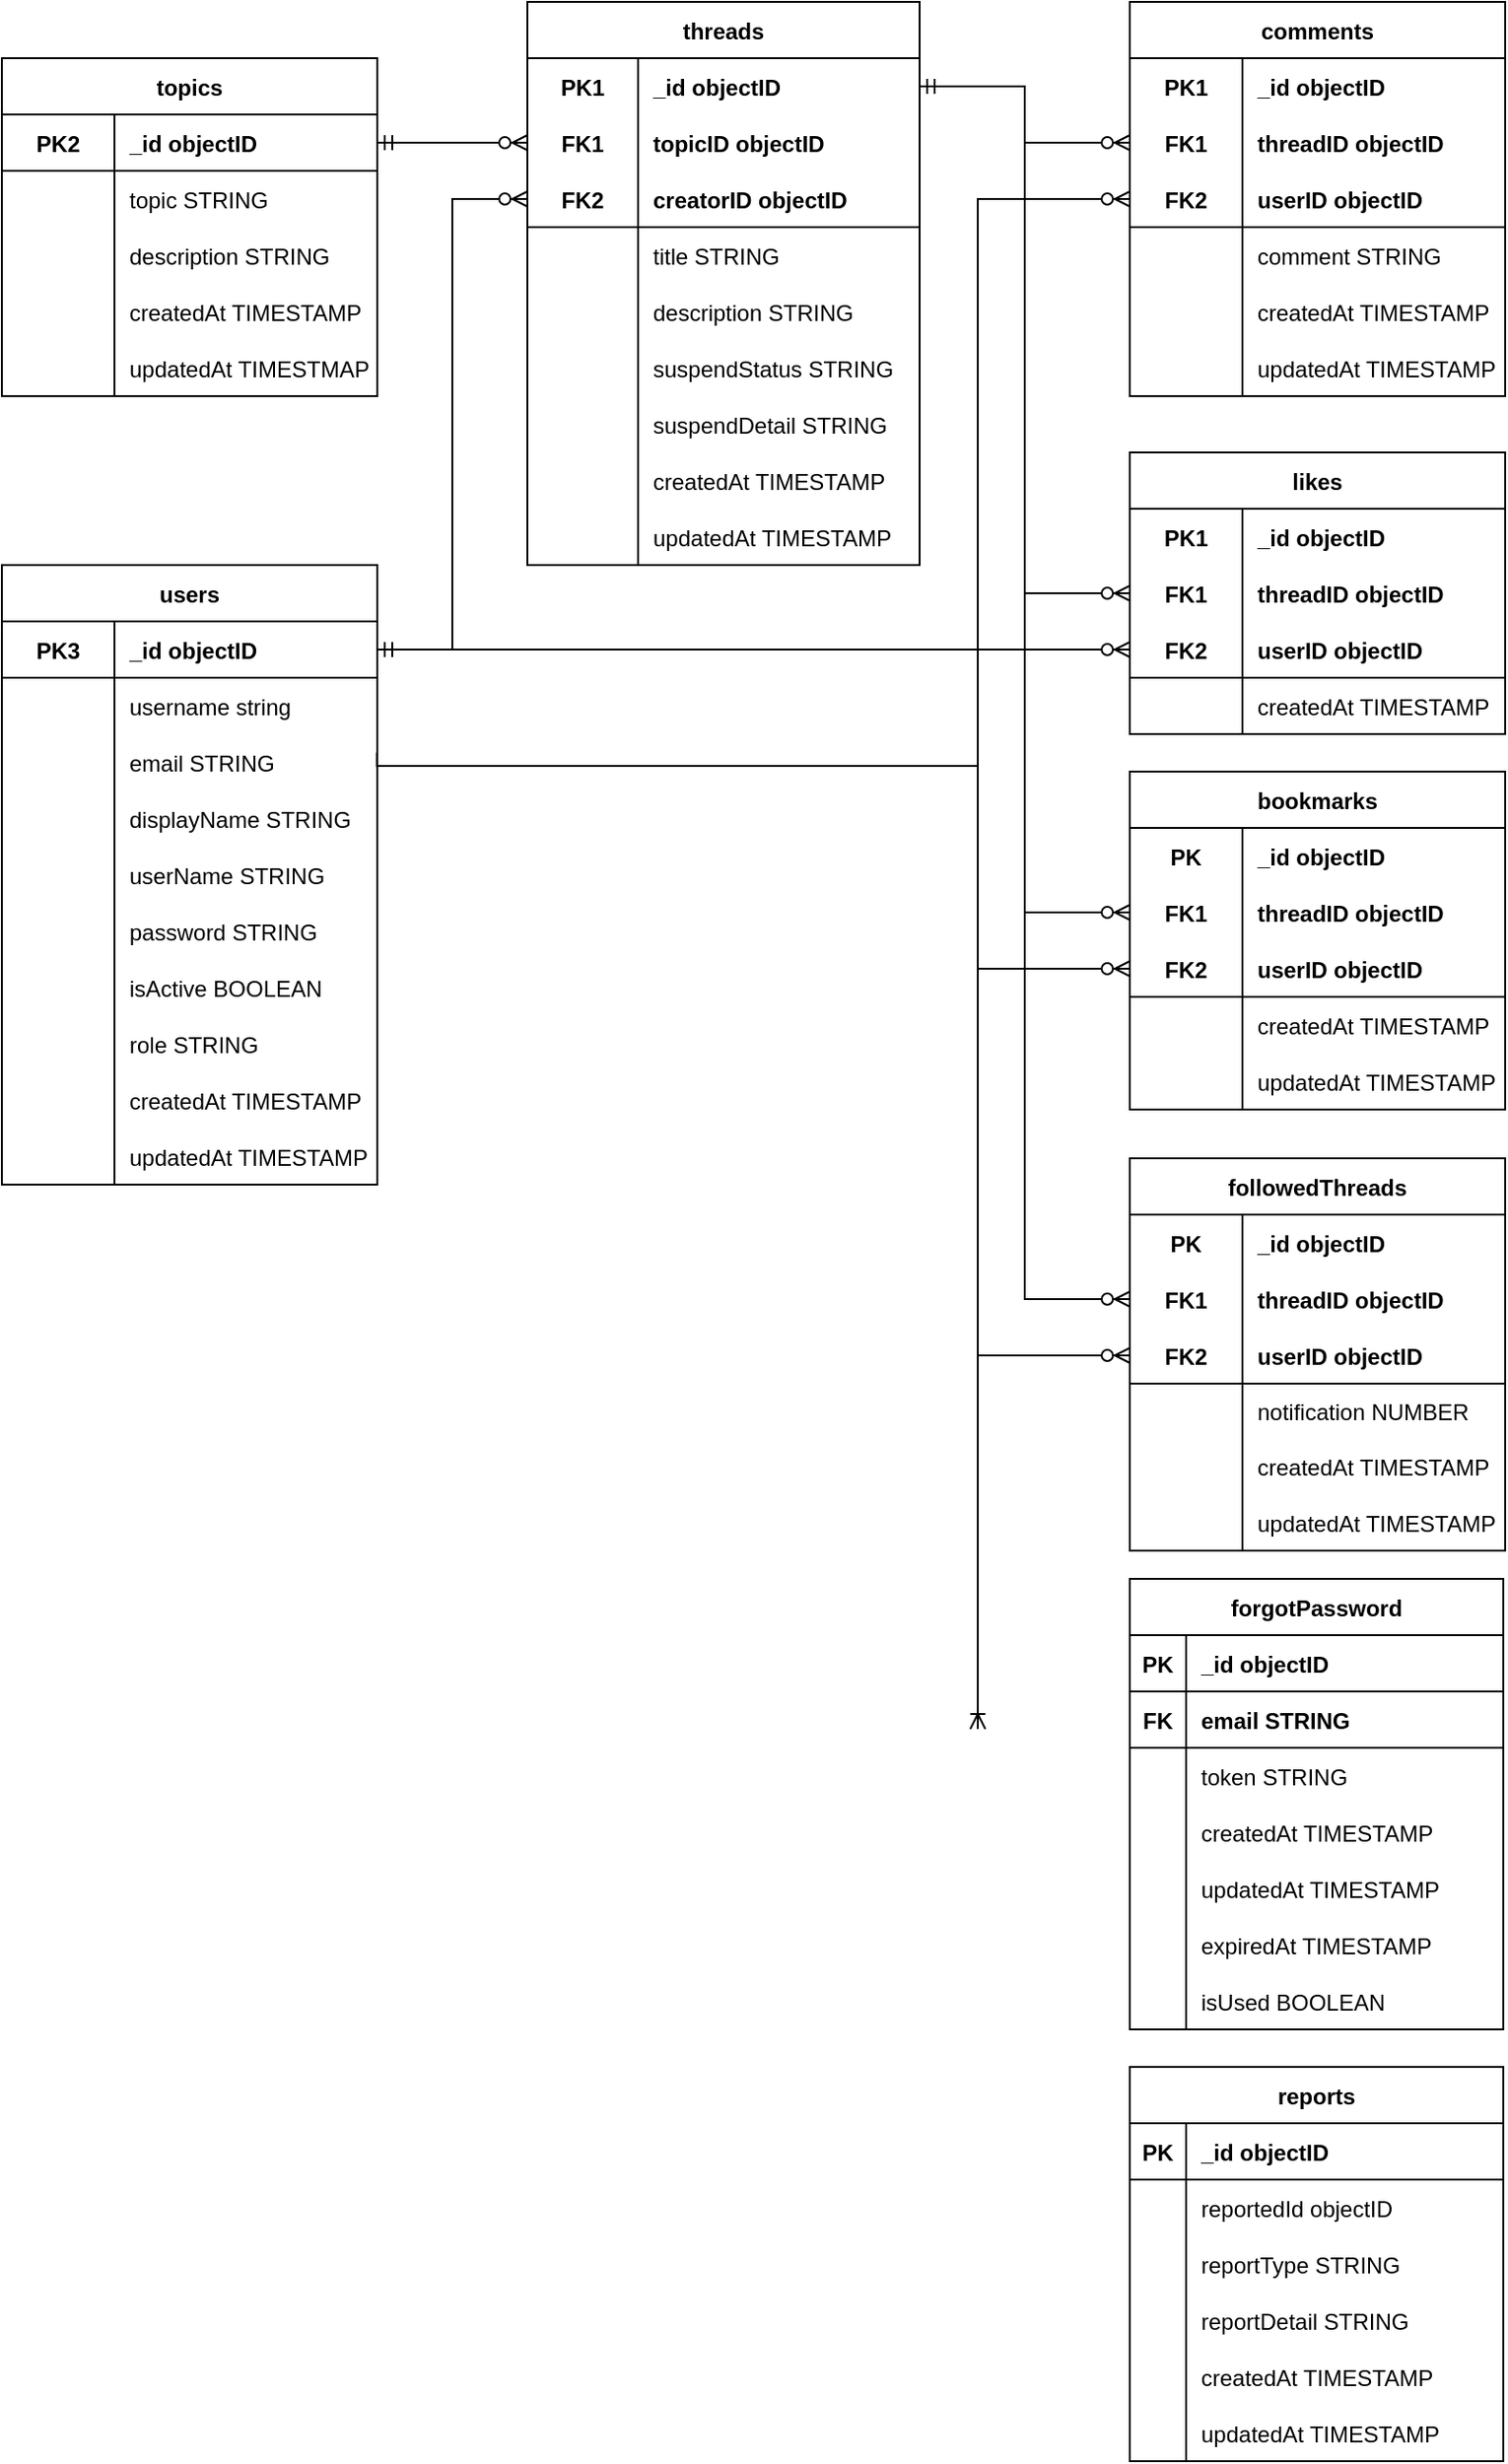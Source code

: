 <mxfile version="20.7.4" type="device"><diagram id="uNsDHlQBe8Yl12UmxiAy" name="Halaman-1"><mxGraphModel dx="1588" dy="858" grid="1" gridSize="10" guides="1" tooltips="1" connect="1" arrows="1" fold="1" page="1" pageScale="1" pageWidth="1169" pageHeight="1654" math="0" shadow="0"><root><mxCell id="0"/><mxCell id="1" parent="0"/><mxCell id="6IlEe4Fq3LUhr9Z3gKlE-1" value="users" style="shape=table;startSize=30;container=1;collapsible=1;childLayout=tableLayout;fixedRows=1;rowLines=0;fontStyle=1;align=center;resizeLast=1;" parent="1" vertex="1"><mxGeometry x="160" y="470" width="200" height="330" as="geometry"/></mxCell><mxCell id="6IlEe4Fq3LUhr9Z3gKlE-5" value="" style="shape=tableRow;horizontal=0;startSize=0;swimlaneHead=0;swimlaneBody=0;fillColor=none;collapsible=0;dropTarget=0;points=[[0,0.5],[1,0.5]];portConstraint=eastwest;top=0;left=0;right=0;bottom=1;" parent="6IlEe4Fq3LUhr9Z3gKlE-1" vertex="1"><mxGeometry y="30" width="200" height="30" as="geometry"/></mxCell><mxCell id="6IlEe4Fq3LUhr9Z3gKlE-6" value="PK3" style="shape=partialRectangle;connectable=0;fillColor=none;top=0;left=0;bottom=0;right=0;fontStyle=1;overflow=hidden;" parent="6IlEe4Fq3LUhr9Z3gKlE-5" vertex="1"><mxGeometry width="60" height="30" as="geometry"><mxRectangle width="60" height="30" as="alternateBounds"/></mxGeometry></mxCell><mxCell id="6IlEe4Fq3LUhr9Z3gKlE-7" value="_id objectID" style="shape=partialRectangle;connectable=0;fillColor=none;top=0;left=0;bottom=0;right=0;align=left;spacingLeft=6;fontStyle=1;overflow=hidden;" parent="6IlEe4Fq3LUhr9Z3gKlE-5" vertex="1"><mxGeometry x="60" width="140" height="30" as="geometry"><mxRectangle width="140" height="30" as="alternateBounds"/></mxGeometry></mxCell><mxCell id="v8S3prVhiDeS8ys5hjUC-7" value="" style="shape=tableRow;horizontal=0;startSize=0;swimlaneHead=0;swimlaneBody=0;fillColor=none;collapsible=0;dropTarget=0;points=[[0,0.5],[1,0.5]];portConstraint=eastwest;top=0;left=0;right=0;bottom=0;" parent="6IlEe4Fq3LUhr9Z3gKlE-1" vertex="1"><mxGeometry y="60" width="200" height="30" as="geometry"/></mxCell><mxCell id="v8S3prVhiDeS8ys5hjUC-8" value="" style="shape=partialRectangle;connectable=0;fillColor=none;top=0;left=0;bottom=0;right=0;editable=1;overflow=hidden;" parent="v8S3prVhiDeS8ys5hjUC-7" vertex="1"><mxGeometry width="60" height="30" as="geometry"><mxRectangle width="60" height="30" as="alternateBounds"/></mxGeometry></mxCell><mxCell id="v8S3prVhiDeS8ys5hjUC-9" value="username string" style="shape=partialRectangle;connectable=0;fillColor=none;top=0;left=0;bottom=0;right=0;align=left;spacingLeft=6;overflow=hidden;" parent="v8S3prVhiDeS8ys5hjUC-7" vertex="1"><mxGeometry x="60" width="140" height="30" as="geometry"><mxRectangle width="140" height="30" as="alternateBounds"/></mxGeometry></mxCell><mxCell id="v8S3prVhiDeS8ys5hjUC-10" value="" style="shape=tableRow;horizontal=0;startSize=0;swimlaneHead=0;swimlaneBody=0;fillColor=none;collapsible=0;dropTarget=0;points=[[0,0.5],[1,0.5]];portConstraint=eastwest;top=0;left=0;right=0;bottom=0;" parent="6IlEe4Fq3LUhr9Z3gKlE-1" vertex="1"><mxGeometry y="90" width="200" height="30" as="geometry"/></mxCell><mxCell id="v8S3prVhiDeS8ys5hjUC-11" value="" style="shape=partialRectangle;connectable=0;fillColor=none;top=0;left=0;bottom=0;right=0;editable=1;overflow=hidden;" parent="v8S3prVhiDeS8ys5hjUC-10" vertex="1"><mxGeometry width="60" height="30" as="geometry"><mxRectangle width="60" height="30" as="alternateBounds"/></mxGeometry></mxCell><mxCell id="v8S3prVhiDeS8ys5hjUC-12" value="email STRING" style="shape=partialRectangle;connectable=0;fillColor=none;top=0;left=0;bottom=0;right=0;align=left;spacingLeft=6;overflow=hidden;" parent="v8S3prVhiDeS8ys5hjUC-10" vertex="1"><mxGeometry x="60" width="140" height="30" as="geometry"><mxRectangle width="140" height="30" as="alternateBounds"/></mxGeometry></mxCell><mxCell id="6IlEe4Fq3LUhr9Z3gKlE-8" value="" style="shape=tableRow;horizontal=0;startSize=0;swimlaneHead=0;swimlaneBody=0;fillColor=none;collapsible=0;dropTarget=0;points=[[0,0.5],[1,0.5]];portConstraint=eastwest;top=0;left=0;right=0;bottom=0;" parent="6IlEe4Fq3LUhr9Z3gKlE-1" vertex="1"><mxGeometry y="120" width="200" height="30" as="geometry"/></mxCell><mxCell id="6IlEe4Fq3LUhr9Z3gKlE-9" value="" style="shape=partialRectangle;connectable=0;fillColor=none;top=0;left=0;bottom=0;right=0;editable=1;overflow=hidden;" parent="6IlEe4Fq3LUhr9Z3gKlE-8" vertex="1"><mxGeometry width="60" height="30" as="geometry"><mxRectangle width="60" height="30" as="alternateBounds"/></mxGeometry></mxCell><mxCell id="6IlEe4Fq3LUhr9Z3gKlE-10" value="displayName STRING" style="shape=partialRectangle;connectable=0;fillColor=none;top=0;left=0;bottom=0;right=0;align=left;spacingLeft=6;overflow=hidden;" parent="6IlEe4Fq3LUhr9Z3gKlE-8" vertex="1"><mxGeometry x="60" width="140" height="30" as="geometry"><mxRectangle width="140" height="30" as="alternateBounds"/></mxGeometry></mxCell><mxCell id="6IlEe4Fq3LUhr9Z3gKlE-11" value="" style="shape=tableRow;horizontal=0;startSize=0;swimlaneHead=0;swimlaneBody=0;fillColor=none;collapsible=0;dropTarget=0;points=[[0,0.5],[1,0.5]];portConstraint=eastwest;top=0;left=0;right=0;bottom=0;" parent="6IlEe4Fq3LUhr9Z3gKlE-1" vertex="1"><mxGeometry y="150" width="200" height="30" as="geometry"/></mxCell><mxCell id="6IlEe4Fq3LUhr9Z3gKlE-12" value="" style="shape=partialRectangle;connectable=0;fillColor=none;top=0;left=0;bottom=0;right=0;editable=1;overflow=hidden;" parent="6IlEe4Fq3LUhr9Z3gKlE-11" vertex="1"><mxGeometry width="60" height="30" as="geometry"><mxRectangle width="60" height="30" as="alternateBounds"/></mxGeometry></mxCell><mxCell id="6IlEe4Fq3LUhr9Z3gKlE-13" value="userName STRING" style="shape=partialRectangle;connectable=0;fillColor=none;top=0;left=0;bottom=0;right=0;align=left;spacingLeft=6;overflow=hidden;" parent="6IlEe4Fq3LUhr9Z3gKlE-11" vertex="1"><mxGeometry x="60" width="140" height="30" as="geometry"><mxRectangle width="140" height="30" as="alternateBounds"/></mxGeometry></mxCell><mxCell id="6IlEe4Fq3LUhr9Z3gKlE-14" value="" style="shape=tableRow;horizontal=0;startSize=0;swimlaneHead=0;swimlaneBody=0;fillColor=none;collapsible=0;dropTarget=0;points=[[0,0.5],[1,0.5]];portConstraint=eastwest;top=0;left=0;right=0;bottom=0;" parent="6IlEe4Fq3LUhr9Z3gKlE-1" vertex="1"><mxGeometry y="180" width="200" height="30" as="geometry"/></mxCell><mxCell id="6IlEe4Fq3LUhr9Z3gKlE-15" value="" style="shape=partialRectangle;connectable=0;fillColor=none;top=0;left=0;bottom=0;right=0;editable=1;overflow=hidden;" parent="6IlEe4Fq3LUhr9Z3gKlE-14" vertex="1"><mxGeometry width="60" height="30" as="geometry"><mxRectangle width="60" height="30" as="alternateBounds"/></mxGeometry></mxCell><mxCell id="6IlEe4Fq3LUhr9Z3gKlE-16" value="password STRING" style="shape=partialRectangle;connectable=0;fillColor=none;top=0;left=0;bottom=0;right=0;align=left;spacingLeft=6;overflow=hidden;" parent="6IlEe4Fq3LUhr9Z3gKlE-14" vertex="1"><mxGeometry x="60" width="140" height="30" as="geometry"><mxRectangle width="140" height="30" as="alternateBounds"/></mxGeometry></mxCell><mxCell id="6IlEe4Fq3LUhr9Z3gKlE-17" value="" style="shape=tableRow;horizontal=0;startSize=0;swimlaneHead=0;swimlaneBody=0;fillColor=none;collapsible=0;dropTarget=0;points=[[0,0.5],[1,0.5]];portConstraint=eastwest;top=0;left=0;right=0;bottom=0;" parent="6IlEe4Fq3LUhr9Z3gKlE-1" vertex="1"><mxGeometry y="210" width="200" height="30" as="geometry"/></mxCell><mxCell id="6IlEe4Fq3LUhr9Z3gKlE-18" value="" style="shape=partialRectangle;connectable=0;fillColor=none;top=0;left=0;bottom=0;right=0;editable=1;overflow=hidden;" parent="6IlEe4Fq3LUhr9Z3gKlE-17" vertex="1"><mxGeometry width="60" height="30" as="geometry"><mxRectangle width="60" height="30" as="alternateBounds"/></mxGeometry></mxCell><mxCell id="6IlEe4Fq3LUhr9Z3gKlE-19" value="isActive BOOLEAN" style="shape=partialRectangle;connectable=0;fillColor=none;top=0;left=0;bottom=0;right=0;align=left;spacingLeft=6;overflow=hidden;" parent="6IlEe4Fq3LUhr9Z3gKlE-17" vertex="1"><mxGeometry x="60" width="140" height="30" as="geometry"><mxRectangle width="140" height="30" as="alternateBounds"/></mxGeometry></mxCell><mxCell id="6IlEe4Fq3LUhr9Z3gKlE-21" value="" style="shape=tableRow;horizontal=0;startSize=0;swimlaneHead=0;swimlaneBody=0;fillColor=none;collapsible=0;dropTarget=0;points=[[0,0.5],[1,0.5]];portConstraint=eastwest;top=0;left=0;right=0;bottom=0;" parent="6IlEe4Fq3LUhr9Z3gKlE-1" vertex="1"><mxGeometry y="240" width="200" height="30" as="geometry"/></mxCell><mxCell id="6IlEe4Fq3LUhr9Z3gKlE-22" value="" style="shape=partialRectangle;connectable=0;fillColor=none;top=0;left=0;bottom=0;right=0;editable=1;overflow=hidden;" parent="6IlEe4Fq3LUhr9Z3gKlE-21" vertex="1"><mxGeometry width="60" height="30" as="geometry"><mxRectangle width="60" height="30" as="alternateBounds"/></mxGeometry></mxCell><mxCell id="6IlEe4Fq3LUhr9Z3gKlE-23" value="role STRING" style="shape=partialRectangle;connectable=0;fillColor=none;top=0;left=0;bottom=0;right=0;align=left;spacingLeft=6;overflow=hidden;" parent="6IlEe4Fq3LUhr9Z3gKlE-21" vertex="1"><mxGeometry x="60" width="140" height="30" as="geometry"><mxRectangle width="140" height="30" as="alternateBounds"/></mxGeometry></mxCell><mxCell id="6IlEe4Fq3LUhr9Z3gKlE-24" value="" style="shape=tableRow;horizontal=0;startSize=0;swimlaneHead=0;swimlaneBody=0;fillColor=none;collapsible=0;dropTarget=0;points=[[0,0.5],[1,0.5]];portConstraint=eastwest;top=0;left=0;right=0;bottom=0;" parent="6IlEe4Fq3LUhr9Z3gKlE-1" vertex="1"><mxGeometry y="270" width="200" height="30" as="geometry"/></mxCell><mxCell id="6IlEe4Fq3LUhr9Z3gKlE-25" value="" style="shape=partialRectangle;connectable=0;fillColor=none;top=0;left=0;bottom=0;right=0;editable=1;overflow=hidden;" parent="6IlEe4Fq3LUhr9Z3gKlE-24" vertex="1"><mxGeometry width="60" height="30" as="geometry"><mxRectangle width="60" height="30" as="alternateBounds"/></mxGeometry></mxCell><mxCell id="6IlEe4Fq3LUhr9Z3gKlE-26" value="createdAt TIMESTAMP" style="shape=partialRectangle;connectable=0;fillColor=none;top=0;left=0;bottom=0;right=0;align=left;spacingLeft=6;overflow=hidden;" parent="6IlEe4Fq3LUhr9Z3gKlE-24" vertex="1"><mxGeometry x="60" width="140" height="30" as="geometry"><mxRectangle width="140" height="30" as="alternateBounds"/></mxGeometry></mxCell><mxCell id="6IlEe4Fq3LUhr9Z3gKlE-27" value="" style="shape=tableRow;horizontal=0;startSize=0;swimlaneHead=0;swimlaneBody=0;fillColor=none;collapsible=0;dropTarget=0;points=[[0,0.5],[1,0.5]];portConstraint=eastwest;top=0;left=0;right=0;bottom=0;" parent="6IlEe4Fq3LUhr9Z3gKlE-1" vertex="1"><mxGeometry y="300" width="200" height="30" as="geometry"/></mxCell><mxCell id="6IlEe4Fq3LUhr9Z3gKlE-28" value="" style="shape=partialRectangle;connectable=0;fillColor=none;top=0;left=0;bottom=0;right=0;editable=1;overflow=hidden;" parent="6IlEe4Fq3LUhr9Z3gKlE-27" vertex="1"><mxGeometry width="60" height="30" as="geometry"><mxRectangle width="60" height="30" as="alternateBounds"/></mxGeometry></mxCell><mxCell id="6IlEe4Fq3LUhr9Z3gKlE-29" value="updatedAt TIMESTAMP" style="shape=partialRectangle;connectable=0;fillColor=none;top=0;left=0;bottom=0;right=0;align=left;spacingLeft=6;overflow=hidden;" parent="6IlEe4Fq3LUhr9Z3gKlE-27" vertex="1"><mxGeometry x="60" width="140" height="30" as="geometry"><mxRectangle width="140" height="30" as="alternateBounds"/></mxGeometry></mxCell><mxCell id="6IlEe4Fq3LUhr9Z3gKlE-30" value="topics" style="shape=table;startSize=30;container=1;collapsible=1;childLayout=tableLayout;fixedRows=1;rowLines=0;fontStyle=1;align=center;resizeLast=1;" parent="1" vertex="1"><mxGeometry x="160" y="200" width="200" height="180" as="geometry"/></mxCell><mxCell id="6IlEe4Fq3LUhr9Z3gKlE-34" value="" style="shape=tableRow;horizontal=0;startSize=0;swimlaneHead=0;swimlaneBody=0;fillColor=none;collapsible=0;dropTarget=0;points=[[0,0.5],[1,0.5]];portConstraint=eastwest;top=0;left=0;right=0;bottom=1;" parent="6IlEe4Fq3LUhr9Z3gKlE-30" vertex="1"><mxGeometry y="30" width="200" height="30" as="geometry"/></mxCell><mxCell id="6IlEe4Fq3LUhr9Z3gKlE-35" value="PK2" style="shape=partialRectangle;connectable=0;fillColor=none;top=0;left=0;bottom=0;right=0;fontStyle=1;overflow=hidden;" parent="6IlEe4Fq3LUhr9Z3gKlE-34" vertex="1"><mxGeometry width="60" height="30" as="geometry"><mxRectangle width="60" height="30" as="alternateBounds"/></mxGeometry></mxCell><mxCell id="6IlEe4Fq3LUhr9Z3gKlE-36" value="_id objectID" style="shape=partialRectangle;connectable=0;fillColor=none;top=0;left=0;bottom=0;right=0;align=left;spacingLeft=6;fontStyle=1;overflow=hidden;" parent="6IlEe4Fq3LUhr9Z3gKlE-34" vertex="1"><mxGeometry x="60" width="140" height="30" as="geometry"><mxRectangle width="140" height="30" as="alternateBounds"/></mxGeometry></mxCell><mxCell id="v8S3prVhiDeS8ys5hjUC-17" value="" style="shape=tableRow;horizontal=0;startSize=0;swimlaneHead=0;swimlaneBody=0;fillColor=none;collapsible=0;dropTarget=0;points=[[0,0.5],[1,0.5]];portConstraint=eastwest;top=0;left=0;right=0;bottom=0;" parent="6IlEe4Fq3LUhr9Z3gKlE-30" vertex="1"><mxGeometry y="60" width="200" height="30" as="geometry"/></mxCell><mxCell id="v8S3prVhiDeS8ys5hjUC-18" value="" style="shape=partialRectangle;connectable=0;fillColor=none;top=0;left=0;bottom=0;right=0;editable=1;overflow=hidden;" parent="v8S3prVhiDeS8ys5hjUC-17" vertex="1"><mxGeometry width="60" height="30" as="geometry"><mxRectangle width="60" height="30" as="alternateBounds"/></mxGeometry></mxCell><mxCell id="v8S3prVhiDeS8ys5hjUC-19" value="topic STRING" style="shape=partialRectangle;connectable=0;fillColor=none;top=0;left=0;bottom=0;right=0;align=left;spacingLeft=6;overflow=hidden;" parent="v8S3prVhiDeS8ys5hjUC-17" vertex="1"><mxGeometry x="60" width="140" height="30" as="geometry"><mxRectangle width="140" height="30" as="alternateBounds"/></mxGeometry></mxCell><mxCell id="6IlEe4Fq3LUhr9Z3gKlE-37" value="" style="shape=tableRow;horizontal=0;startSize=0;swimlaneHead=0;swimlaneBody=0;fillColor=none;collapsible=0;dropTarget=0;points=[[0,0.5],[1,0.5]];portConstraint=eastwest;top=0;left=0;right=0;bottom=0;" parent="6IlEe4Fq3LUhr9Z3gKlE-30" vertex="1"><mxGeometry y="90" width="200" height="30" as="geometry"/></mxCell><mxCell id="6IlEe4Fq3LUhr9Z3gKlE-38" value="" style="shape=partialRectangle;connectable=0;fillColor=none;top=0;left=0;bottom=0;right=0;editable=1;overflow=hidden;" parent="6IlEe4Fq3LUhr9Z3gKlE-37" vertex="1"><mxGeometry width="60" height="30" as="geometry"><mxRectangle width="60" height="30" as="alternateBounds"/></mxGeometry></mxCell><mxCell id="6IlEe4Fq3LUhr9Z3gKlE-39" value="description STRING" style="shape=partialRectangle;connectable=0;fillColor=none;top=0;left=0;bottom=0;right=0;align=left;spacingLeft=6;overflow=hidden;" parent="6IlEe4Fq3LUhr9Z3gKlE-37" vertex="1"><mxGeometry x="60" width="140" height="30" as="geometry"><mxRectangle width="140" height="30" as="alternateBounds"/></mxGeometry></mxCell><mxCell id="6IlEe4Fq3LUhr9Z3gKlE-40" value="" style="shape=tableRow;horizontal=0;startSize=0;swimlaneHead=0;swimlaneBody=0;fillColor=none;collapsible=0;dropTarget=0;points=[[0,0.5],[1,0.5]];portConstraint=eastwest;top=0;left=0;right=0;bottom=0;" parent="6IlEe4Fq3LUhr9Z3gKlE-30" vertex="1"><mxGeometry y="120" width="200" height="30" as="geometry"/></mxCell><mxCell id="6IlEe4Fq3LUhr9Z3gKlE-41" value="" style="shape=partialRectangle;connectable=0;fillColor=none;top=0;left=0;bottom=0;right=0;editable=1;overflow=hidden;" parent="6IlEe4Fq3LUhr9Z3gKlE-40" vertex="1"><mxGeometry width="60" height="30" as="geometry"><mxRectangle width="60" height="30" as="alternateBounds"/></mxGeometry></mxCell><mxCell id="6IlEe4Fq3LUhr9Z3gKlE-42" value="createdAt TIMESTAMP" style="shape=partialRectangle;connectable=0;fillColor=none;top=0;left=0;bottom=0;right=0;align=left;spacingLeft=6;overflow=hidden;" parent="6IlEe4Fq3LUhr9Z3gKlE-40" vertex="1"><mxGeometry x="60" width="140" height="30" as="geometry"><mxRectangle width="140" height="30" as="alternateBounds"/></mxGeometry></mxCell><mxCell id="6IlEe4Fq3LUhr9Z3gKlE-43" value="" style="shape=tableRow;horizontal=0;startSize=0;swimlaneHead=0;swimlaneBody=0;fillColor=none;collapsible=0;dropTarget=0;points=[[0,0.5],[1,0.5]];portConstraint=eastwest;top=0;left=0;right=0;bottom=0;" parent="6IlEe4Fq3LUhr9Z3gKlE-30" vertex="1"><mxGeometry y="150" width="200" height="30" as="geometry"/></mxCell><mxCell id="6IlEe4Fq3LUhr9Z3gKlE-44" value="" style="shape=partialRectangle;connectable=0;fillColor=none;top=0;left=0;bottom=0;right=0;editable=1;overflow=hidden;" parent="6IlEe4Fq3LUhr9Z3gKlE-43" vertex="1"><mxGeometry width="60" height="30" as="geometry"><mxRectangle width="60" height="30" as="alternateBounds"/></mxGeometry></mxCell><mxCell id="6IlEe4Fq3LUhr9Z3gKlE-45" value="updatedAt TIMESTMAP" style="shape=partialRectangle;connectable=0;fillColor=none;top=0;left=0;bottom=0;right=0;align=left;spacingLeft=6;overflow=hidden;" parent="6IlEe4Fq3LUhr9Z3gKlE-43" vertex="1"><mxGeometry x="60" width="140" height="30" as="geometry"><mxRectangle width="140" height="30" as="alternateBounds"/></mxGeometry></mxCell><mxCell id="6IlEe4Fq3LUhr9Z3gKlE-46" value="threads" style="shape=table;startSize=30;container=1;collapsible=1;childLayout=tableLayout;fixedRows=1;rowLines=0;fontStyle=1;align=center;resizeLast=1;" parent="1" vertex="1"><mxGeometry x="440" y="170" width="209" height="300" as="geometry"/></mxCell><mxCell id="7SQW624hq8GCW_ackfh9-20" value="" style="shape=tableRow;horizontal=0;startSize=0;swimlaneHead=0;swimlaneBody=0;fillColor=none;collapsible=0;dropTarget=0;points=[[0,0.5],[1,0.5]];portConstraint=eastwest;top=0;left=0;right=0;bottom=0;" parent="6IlEe4Fq3LUhr9Z3gKlE-46" vertex="1"><mxGeometry y="30" width="209" height="30" as="geometry"/></mxCell><mxCell id="7SQW624hq8GCW_ackfh9-21" value="PK1" style="shape=partialRectangle;connectable=0;fillColor=none;top=0;left=0;bottom=0;right=0;fontStyle=1;overflow=hidden;" parent="7SQW624hq8GCW_ackfh9-20" vertex="1"><mxGeometry width="59" height="30" as="geometry"><mxRectangle width="59" height="30" as="alternateBounds"/></mxGeometry></mxCell><mxCell id="7SQW624hq8GCW_ackfh9-22" value="_id objectID" style="shape=partialRectangle;connectable=0;fillColor=none;top=0;left=0;bottom=0;right=0;align=left;spacingLeft=6;fontStyle=1;overflow=hidden;" parent="7SQW624hq8GCW_ackfh9-20" vertex="1"><mxGeometry x="59" width="150" height="30" as="geometry"><mxRectangle width="150" height="30" as="alternateBounds"/></mxGeometry></mxCell><mxCell id="6IlEe4Fq3LUhr9Z3gKlE-126" value="" style="shape=tableRow;horizontal=0;startSize=0;swimlaneHead=0;swimlaneBody=0;fillColor=none;collapsible=0;dropTarget=0;points=[[0,0.5],[1,0.5]];portConstraint=eastwest;top=0;left=0;right=0;bottom=0;" parent="6IlEe4Fq3LUhr9Z3gKlE-46" vertex="1"><mxGeometry y="60" width="209" height="30" as="geometry"/></mxCell><mxCell id="6IlEe4Fq3LUhr9Z3gKlE-127" value="FK1" style="shape=partialRectangle;connectable=0;fillColor=none;top=0;left=0;bottom=0;right=0;fontStyle=1;overflow=hidden;" parent="6IlEe4Fq3LUhr9Z3gKlE-126" vertex="1"><mxGeometry width="59" height="30" as="geometry"><mxRectangle width="59" height="30" as="alternateBounds"/></mxGeometry></mxCell><mxCell id="6IlEe4Fq3LUhr9Z3gKlE-128" value="topicID objectID" style="shape=partialRectangle;connectable=0;fillColor=none;top=0;left=0;bottom=0;right=0;align=left;spacingLeft=6;fontStyle=1;overflow=hidden;" parent="6IlEe4Fq3LUhr9Z3gKlE-126" vertex="1"><mxGeometry x="59" width="150" height="30" as="geometry"><mxRectangle width="150" height="30" as="alternateBounds"/></mxGeometry></mxCell><mxCell id="6IlEe4Fq3LUhr9Z3gKlE-50" value="" style="shape=tableRow;horizontal=0;startSize=0;swimlaneHead=0;swimlaneBody=0;fillColor=none;collapsible=0;dropTarget=0;points=[[0,0.5],[1,0.5]];portConstraint=eastwest;top=0;left=0;right=0;bottom=1;" parent="6IlEe4Fq3LUhr9Z3gKlE-46" vertex="1"><mxGeometry y="90" width="209" height="30" as="geometry"/></mxCell><mxCell id="6IlEe4Fq3LUhr9Z3gKlE-51" value="FK2" style="shape=partialRectangle;connectable=0;fillColor=none;top=0;left=0;bottom=0;right=0;fontStyle=1;overflow=hidden;" parent="6IlEe4Fq3LUhr9Z3gKlE-50" vertex="1"><mxGeometry width="59" height="30" as="geometry"><mxRectangle width="59" height="30" as="alternateBounds"/></mxGeometry></mxCell><mxCell id="6IlEe4Fq3LUhr9Z3gKlE-52" value="creatorID objectID" style="shape=partialRectangle;connectable=0;fillColor=none;top=0;left=0;bottom=0;right=0;align=left;spacingLeft=6;fontStyle=1;overflow=hidden;" parent="6IlEe4Fq3LUhr9Z3gKlE-50" vertex="1"><mxGeometry x="59" width="150" height="30" as="geometry"><mxRectangle width="150" height="30" as="alternateBounds"/></mxGeometry></mxCell><mxCell id="6IlEe4Fq3LUhr9Z3gKlE-129" value="" style="shape=tableRow;horizontal=0;startSize=0;swimlaneHead=0;swimlaneBody=0;fillColor=none;collapsible=0;dropTarget=0;points=[[0,0.5],[1,0.5]];portConstraint=eastwest;top=0;left=0;right=0;bottom=0;" parent="6IlEe4Fq3LUhr9Z3gKlE-46" vertex="1"><mxGeometry y="120" width="209" height="30" as="geometry"/></mxCell><mxCell id="6IlEe4Fq3LUhr9Z3gKlE-130" value="" style="shape=partialRectangle;connectable=0;fillColor=none;top=0;left=0;bottom=0;right=0;editable=1;overflow=hidden;" parent="6IlEe4Fq3LUhr9Z3gKlE-129" vertex="1"><mxGeometry width="59" height="30" as="geometry"><mxRectangle width="59" height="30" as="alternateBounds"/></mxGeometry></mxCell><mxCell id="6IlEe4Fq3LUhr9Z3gKlE-131" value="title STRING" style="shape=partialRectangle;connectable=0;fillColor=none;top=0;left=0;bottom=0;right=0;align=left;spacingLeft=6;overflow=hidden;" parent="6IlEe4Fq3LUhr9Z3gKlE-129" vertex="1"><mxGeometry x="59" width="150" height="30" as="geometry"><mxRectangle width="150" height="30" as="alternateBounds"/></mxGeometry></mxCell><mxCell id="6IlEe4Fq3LUhr9Z3gKlE-53" value="" style="shape=tableRow;horizontal=0;startSize=0;swimlaneHead=0;swimlaneBody=0;fillColor=none;collapsible=0;dropTarget=0;points=[[0,0.5],[1,0.5]];portConstraint=eastwest;top=0;left=0;right=0;bottom=0;" parent="6IlEe4Fq3LUhr9Z3gKlE-46" vertex="1"><mxGeometry y="150" width="209" height="30" as="geometry"/></mxCell><mxCell id="6IlEe4Fq3LUhr9Z3gKlE-54" value="" style="shape=partialRectangle;connectable=0;fillColor=none;top=0;left=0;bottom=0;right=0;editable=1;overflow=hidden;" parent="6IlEe4Fq3LUhr9Z3gKlE-53" vertex="1"><mxGeometry width="59" height="30" as="geometry"><mxRectangle width="59" height="30" as="alternateBounds"/></mxGeometry></mxCell><mxCell id="6IlEe4Fq3LUhr9Z3gKlE-55" value="description STRING" style="shape=partialRectangle;connectable=0;fillColor=none;top=0;left=0;bottom=0;right=0;align=left;spacingLeft=6;overflow=hidden;" parent="6IlEe4Fq3LUhr9Z3gKlE-53" vertex="1"><mxGeometry x="59" width="150" height="30" as="geometry"><mxRectangle width="150" height="30" as="alternateBounds"/></mxGeometry></mxCell><mxCell id="6IlEe4Fq3LUhr9Z3gKlE-136" value="" style="shape=tableRow;horizontal=0;startSize=0;swimlaneHead=0;swimlaneBody=0;fillColor=none;collapsible=0;dropTarget=0;points=[[0,0.5],[1,0.5]];portConstraint=eastwest;top=0;left=0;right=0;bottom=0;" parent="6IlEe4Fq3LUhr9Z3gKlE-46" vertex="1"><mxGeometry y="180" width="209" height="30" as="geometry"/></mxCell><mxCell id="6IlEe4Fq3LUhr9Z3gKlE-137" value="" style="shape=partialRectangle;connectable=0;fillColor=none;top=0;left=0;bottom=0;right=0;editable=1;overflow=hidden;" parent="6IlEe4Fq3LUhr9Z3gKlE-136" vertex="1"><mxGeometry width="59" height="30" as="geometry"><mxRectangle width="59" height="30" as="alternateBounds"/></mxGeometry></mxCell><mxCell id="6IlEe4Fq3LUhr9Z3gKlE-138" value="suspendStatus STRING" style="shape=partialRectangle;connectable=0;fillColor=none;top=0;left=0;bottom=0;right=0;align=left;spacingLeft=6;overflow=hidden;" parent="6IlEe4Fq3LUhr9Z3gKlE-136" vertex="1"><mxGeometry x="59" width="150" height="30" as="geometry"><mxRectangle width="150" height="30" as="alternateBounds"/></mxGeometry></mxCell><mxCell id="eP6I33QYUQJp42iE_7VT-7" value="" style="shape=tableRow;horizontal=0;startSize=0;swimlaneHead=0;swimlaneBody=0;fillColor=none;collapsible=0;dropTarget=0;points=[[0,0.5],[1,0.5]];portConstraint=eastwest;top=0;left=0;right=0;bottom=0;" parent="6IlEe4Fq3LUhr9Z3gKlE-46" vertex="1"><mxGeometry y="210" width="209" height="30" as="geometry"/></mxCell><mxCell id="eP6I33QYUQJp42iE_7VT-8" value="" style="shape=partialRectangle;connectable=0;fillColor=none;top=0;left=0;bottom=0;right=0;editable=1;overflow=hidden;" parent="eP6I33QYUQJp42iE_7VT-7" vertex="1"><mxGeometry width="59" height="30" as="geometry"><mxRectangle width="59" height="30" as="alternateBounds"/></mxGeometry></mxCell><mxCell id="eP6I33QYUQJp42iE_7VT-9" value="suspendDetail STRING" style="shape=partialRectangle;connectable=0;fillColor=none;top=0;left=0;bottom=0;right=0;align=left;spacingLeft=6;overflow=hidden;" parent="eP6I33QYUQJp42iE_7VT-7" vertex="1"><mxGeometry x="59" width="150" height="30" as="geometry"><mxRectangle width="150" height="30" as="alternateBounds"/></mxGeometry></mxCell><mxCell id="6IlEe4Fq3LUhr9Z3gKlE-56" value="" style="shape=tableRow;horizontal=0;startSize=0;swimlaneHead=0;swimlaneBody=0;fillColor=none;collapsible=0;dropTarget=0;points=[[0,0.5],[1,0.5]];portConstraint=eastwest;top=0;left=0;right=0;bottom=0;" parent="6IlEe4Fq3LUhr9Z3gKlE-46" vertex="1"><mxGeometry y="240" width="209" height="30" as="geometry"/></mxCell><mxCell id="6IlEe4Fq3LUhr9Z3gKlE-57" value="" style="shape=partialRectangle;connectable=0;fillColor=none;top=0;left=0;bottom=0;right=0;editable=1;overflow=hidden;" parent="6IlEe4Fq3LUhr9Z3gKlE-56" vertex="1"><mxGeometry width="59" height="30" as="geometry"><mxRectangle width="59" height="30" as="alternateBounds"/></mxGeometry></mxCell><mxCell id="6IlEe4Fq3LUhr9Z3gKlE-58" value="createdAt TIMESTAMP" style="shape=partialRectangle;connectable=0;fillColor=none;top=0;left=0;bottom=0;right=0;align=left;spacingLeft=6;overflow=hidden;" parent="6IlEe4Fq3LUhr9Z3gKlE-56" vertex="1"><mxGeometry x="59" width="150" height="30" as="geometry"><mxRectangle width="150" height="30" as="alternateBounds"/></mxGeometry></mxCell><mxCell id="6IlEe4Fq3LUhr9Z3gKlE-59" value="" style="shape=tableRow;horizontal=0;startSize=0;swimlaneHead=0;swimlaneBody=0;fillColor=none;collapsible=0;dropTarget=0;points=[[0,0.5],[1,0.5]];portConstraint=eastwest;top=0;left=0;right=0;bottom=0;" parent="6IlEe4Fq3LUhr9Z3gKlE-46" vertex="1"><mxGeometry y="270" width="209" height="30" as="geometry"/></mxCell><mxCell id="6IlEe4Fq3LUhr9Z3gKlE-60" value="" style="shape=partialRectangle;connectable=0;fillColor=none;top=0;left=0;bottom=0;right=0;editable=1;overflow=hidden;" parent="6IlEe4Fq3LUhr9Z3gKlE-59" vertex="1"><mxGeometry width="59" height="30" as="geometry"><mxRectangle width="59" height="30" as="alternateBounds"/></mxGeometry></mxCell><mxCell id="6IlEe4Fq3LUhr9Z3gKlE-61" value="updatedAt TIMESTAMP" style="shape=partialRectangle;connectable=0;fillColor=none;top=0;left=0;bottom=0;right=0;align=left;spacingLeft=6;overflow=hidden;" parent="6IlEe4Fq3LUhr9Z3gKlE-59" vertex="1"><mxGeometry x="59" width="150" height="30" as="geometry"><mxRectangle width="150" height="30" as="alternateBounds"/></mxGeometry></mxCell><mxCell id="6IlEe4Fq3LUhr9Z3gKlE-70" value="" style="edgeStyle=orthogonalEdgeStyle;fontSize=12;html=1;endArrow=ERzeroToMany;startArrow=ERmandOne;rounded=0;exitX=1;exitY=0.5;exitDx=0;exitDy=0;entryX=0;entryY=0.5;entryDx=0;entryDy=0;" parent="1" source="6IlEe4Fq3LUhr9Z3gKlE-34" target="6IlEe4Fq3LUhr9Z3gKlE-126" edge="1"><mxGeometry width="100" height="100" relative="1" as="geometry"><mxPoint x="575" y="565" as="sourcePoint"/><mxPoint x="675" y="465" as="targetPoint"/><Array as="points"><mxPoint x="390" y="245"/><mxPoint x="390" y="245"/></Array></mxGeometry></mxCell><mxCell id="6IlEe4Fq3LUhr9Z3gKlE-77" value="comments" style="shape=table;startSize=30;container=1;collapsible=1;childLayout=tableLayout;fixedRows=1;rowLines=0;fontStyle=1;align=center;resizeLast=1;" parent="1" vertex="1"><mxGeometry x="761" y="170" width="200" height="210" as="geometry"/></mxCell><mxCell id="7SQW624hq8GCW_ackfh9-23" value="" style="shape=tableRow;horizontal=0;startSize=0;swimlaneHead=0;swimlaneBody=0;fillColor=none;collapsible=0;dropTarget=0;points=[[0,0.5],[1,0.5]];portConstraint=eastwest;top=0;left=0;right=0;bottom=0;" parent="6IlEe4Fq3LUhr9Z3gKlE-77" vertex="1"><mxGeometry y="30" width="200" height="30" as="geometry"/></mxCell><mxCell id="7SQW624hq8GCW_ackfh9-24" value="PK1" style="shape=partialRectangle;connectable=0;fillColor=none;top=0;left=0;bottom=0;right=0;fontStyle=1;overflow=hidden;" parent="7SQW624hq8GCW_ackfh9-23" vertex="1"><mxGeometry width="60" height="30" as="geometry"><mxRectangle width="60" height="30" as="alternateBounds"/></mxGeometry></mxCell><mxCell id="7SQW624hq8GCW_ackfh9-25" value="_id objectID" style="shape=partialRectangle;connectable=0;fillColor=none;top=0;left=0;bottom=0;right=0;align=left;spacingLeft=6;fontStyle=1;overflow=hidden;" parent="7SQW624hq8GCW_ackfh9-23" vertex="1"><mxGeometry x="60" width="140" height="30" as="geometry"><mxRectangle width="140" height="30" as="alternateBounds"/></mxGeometry></mxCell><mxCell id="mmd-dnO366NVvvbsNXHX-23" value="" style="shape=tableRow;horizontal=0;startSize=0;swimlaneHead=0;swimlaneBody=0;fillColor=none;collapsible=0;dropTarget=0;points=[[0,0.5],[1,0.5]];portConstraint=eastwest;top=0;left=0;right=0;bottom=0;" parent="6IlEe4Fq3LUhr9Z3gKlE-77" vertex="1"><mxGeometry y="60" width="200" height="30" as="geometry"/></mxCell><mxCell id="mmd-dnO366NVvvbsNXHX-24" value="FK1" style="shape=partialRectangle;connectable=0;fillColor=none;top=0;left=0;bottom=0;right=0;fontStyle=1;overflow=hidden;" parent="mmd-dnO366NVvvbsNXHX-23" vertex="1"><mxGeometry width="60" height="30" as="geometry"><mxRectangle width="60" height="30" as="alternateBounds"/></mxGeometry></mxCell><mxCell id="mmd-dnO366NVvvbsNXHX-25" value="threadID objectID" style="shape=partialRectangle;connectable=0;fillColor=none;top=0;left=0;bottom=0;right=0;align=left;spacingLeft=6;fontStyle=1;overflow=hidden;" parent="mmd-dnO366NVvvbsNXHX-23" vertex="1"><mxGeometry x="60" width="140" height="30" as="geometry"><mxRectangle width="140" height="30" as="alternateBounds"/></mxGeometry></mxCell><mxCell id="6IlEe4Fq3LUhr9Z3gKlE-81" value="" style="shape=tableRow;horizontal=0;startSize=0;swimlaneHead=0;swimlaneBody=0;fillColor=none;collapsible=0;dropTarget=0;points=[[0,0.5],[1,0.5]];portConstraint=eastwest;top=0;left=0;right=0;bottom=1;" parent="6IlEe4Fq3LUhr9Z3gKlE-77" vertex="1"><mxGeometry y="90" width="200" height="30" as="geometry"/></mxCell><mxCell id="6IlEe4Fq3LUhr9Z3gKlE-82" value="FK2" style="shape=partialRectangle;connectable=0;fillColor=none;top=0;left=0;bottom=0;right=0;fontStyle=1;overflow=hidden;" parent="6IlEe4Fq3LUhr9Z3gKlE-81" vertex="1"><mxGeometry width="60" height="30" as="geometry"><mxRectangle width="60" height="30" as="alternateBounds"/></mxGeometry></mxCell><mxCell id="6IlEe4Fq3LUhr9Z3gKlE-83" value="userID objectID" style="shape=partialRectangle;connectable=0;fillColor=none;top=0;left=0;bottom=0;right=0;align=left;spacingLeft=6;fontStyle=1;overflow=hidden;" parent="6IlEe4Fq3LUhr9Z3gKlE-81" vertex="1"><mxGeometry x="60" width="140" height="30" as="geometry"><mxRectangle width="140" height="30" as="alternateBounds"/></mxGeometry></mxCell><mxCell id="6IlEe4Fq3LUhr9Z3gKlE-84" value="" style="shape=tableRow;horizontal=0;startSize=0;swimlaneHead=0;swimlaneBody=0;fillColor=none;collapsible=0;dropTarget=0;points=[[0,0.5],[1,0.5]];portConstraint=eastwest;top=0;left=0;right=0;bottom=0;" parent="6IlEe4Fq3LUhr9Z3gKlE-77" vertex="1"><mxGeometry y="120" width="200" height="30" as="geometry"/></mxCell><mxCell id="6IlEe4Fq3LUhr9Z3gKlE-85" value="" style="shape=partialRectangle;connectable=0;fillColor=none;top=0;left=0;bottom=0;right=0;editable=1;overflow=hidden;" parent="6IlEe4Fq3LUhr9Z3gKlE-84" vertex="1"><mxGeometry width="60" height="30" as="geometry"><mxRectangle width="60" height="30" as="alternateBounds"/></mxGeometry></mxCell><mxCell id="6IlEe4Fq3LUhr9Z3gKlE-86" value="comment STRING" style="shape=partialRectangle;connectable=0;fillColor=none;top=0;left=0;bottom=0;right=0;align=left;spacingLeft=6;overflow=hidden;" parent="6IlEe4Fq3LUhr9Z3gKlE-84" vertex="1"><mxGeometry x="60" width="140" height="30" as="geometry"><mxRectangle width="140" height="30" as="alternateBounds"/></mxGeometry></mxCell><mxCell id="6IlEe4Fq3LUhr9Z3gKlE-87" value="" style="shape=tableRow;horizontal=0;startSize=0;swimlaneHead=0;swimlaneBody=0;fillColor=none;collapsible=0;dropTarget=0;points=[[0,0.5],[1,0.5]];portConstraint=eastwest;top=0;left=0;right=0;bottom=0;" parent="6IlEe4Fq3LUhr9Z3gKlE-77" vertex="1"><mxGeometry y="150" width="200" height="30" as="geometry"/></mxCell><mxCell id="6IlEe4Fq3LUhr9Z3gKlE-88" value="" style="shape=partialRectangle;connectable=0;fillColor=none;top=0;left=0;bottom=0;right=0;editable=1;overflow=hidden;" parent="6IlEe4Fq3LUhr9Z3gKlE-87" vertex="1"><mxGeometry width="60" height="30" as="geometry"><mxRectangle width="60" height="30" as="alternateBounds"/></mxGeometry></mxCell><mxCell id="6IlEe4Fq3LUhr9Z3gKlE-89" value="createdAt TIMESTAMP" style="shape=partialRectangle;connectable=0;fillColor=none;top=0;left=0;bottom=0;right=0;align=left;spacingLeft=6;overflow=hidden;" parent="6IlEe4Fq3LUhr9Z3gKlE-87" vertex="1"><mxGeometry x="60" width="140" height="30" as="geometry"><mxRectangle width="140" height="30" as="alternateBounds"/></mxGeometry></mxCell><mxCell id="6IlEe4Fq3LUhr9Z3gKlE-122" value="" style="shape=tableRow;horizontal=0;startSize=0;swimlaneHead=0;swimlaneBody=0;fillColor=none;collapsible=0;dropTarget=0;points=[[0,0.5],[1,0.5]];portConstraint=eastwest;top=0;left=0;right=0;bottom=0;" parent="6IlEe4Fq3LUhr9Z3gKlE-77" vertex="1"><mxGeometry y="180" width="200" height="30" as="geometry"/></mxCell><mxCell id="6IlEe4Fq3LUhr9Z3gKlE-123" value="" style="shape=partialRectangle;connectable=0;fillColor=none;top=0;left=0;bottom=0;right=0;editable=1;overflow=hidden;" parent="6IlEe4Fq3LUhr9Z3gKlE-122" vertex="1"><mxGeometry width="60" height="30" as="geometry"><mxRectangle width="60" height="30" as="alternateBounds"/></mxGeometry></mxCell><mxCell id="6IlEe4Fq3LUhr9Z3gKlE-124" value="updatedAt TIMESTAMP" style="shape=partialRectangle;connectable=0;fillColor=none;top=0;left=0;bottom=0;right=0;align=left;spacingLeft=6;overflow=hidden;" parent="6IlEe4Fq3LUhr9Z3gKlE-122" vertex="1"><mxGeometry x="60" width="140" height="30" as="geometry"><mxRectangle width="140" height="30" as="alternateBounds"/></mxGeometry></mxCell><mxCell id="6IlEe4Fq3LUhr9Z3gKlE-90" value="bookmarks" style="shape=table;startSize=30;container=1;collapsible=1;childLayout=tableLayout;fixedRows=1;rowLines=0;fontStyle=1;align=center;resizeLast=1;" parent="1" vertex="1"><mxGeometry x="761" y="580" width="200" height="180" as="geometry"/></mxCell><mxCell id="7SQW624hq8GCW_ackfh9-4" value="" style="shape=tableRow;horizontal=0;startSize=0;swimlaneHead=0;swimlaneBody=0;fillColor=none;collapsible=0;dropTarget=0;points=[[0,0.5],[1,0.5]];portConstraint=eastwest;top=0;left=0;right=0;bottom=0;" parent="6IlEe4Fq3LUhr9Z3gKlE-90" vertex="1"><mxGeometry y="30" width="200" height="30" as="geometry"/></mxCell><mxCell id="7SQW624hq8GCW_ackfh9-5" value="PK" style="shape=partialRectangle;connectable=0;fillColor=none;top=0;left=0;bottom=0;right=0;fontStyle=1;overflow=hidden;" parent="7SQW624hq8GCW_ackfh9-4" vertex="1"><mxGeometry width="60" height="30" as="geometry"><mxRectangle width="60" height="30" as="alternateBounds"/></mxGeometry></mxCell><mxCell id="7SQW624hq8GCW_ackfh9-6" value="_id objectID" style="shape=partialRectangle;connectable=0;fillColor=none;top=0;left=0;bottom=0;right=0;align=left;spacingLeft=6;fontStyle=1;overflow=hidden;" parent="7SQW624hq8GCW_ackfh9-4" vertex="1"><mxGeometry x="60" width="140" height="30" as="geometry"><mxRectangle width="140" height="30" as="alternateBounds"/></mxGeometry></mxCell><mxCell id="v8S3prVhiDeS8ys5hjUC-4" value="" style="shape=tableRow;horizontal=0;startSize=0;swimlaneHead=0;swimlaneBody=0;fillColor=none;collapsible=0;dropTarget=0;points=[[0,0.5],[1,0.5]];portConstraint=eastwest;top=0;left=0;right=0;bottom=0;" parent="6IlEe4Fq3LUhr9Z3gKlE-90" vertex="1"><mxGeometry y="60" width="200" height="30" as="geometry"/></mxCell><mxCell id="v8S3prVhiDeS8ys5hjUC-5" value="FK1" style="shape=partialRectangle;connectable=0;fillColor=none;top=0;left=0;bottom=0;right=0;fontStyle=1;overflow=hidden;" parent="v8S3prVhiDeS8ys5hjUC-4" vertex="1"><mxGeometry width="60" height="30" as="geometry"><mxRectangle width="60" height="30" as="alternateBounds"/></mxGeometry></mxCell><mxCell id="v8S3prVhiDeS8ys5hjUC-6" value="threadID objectID" style="shape=partialRectangle;connectable=0;fillColor=none;top=0;left=0;bottom=0;right=0;align=left;spacingLeft=6;fontStyle=1;overflow=hidden;" parent="v8S3prVhiDeS8ys5hjUC-4" vertex="1"><mxGeometry x="60" width="140" height="30" as="geometry"><mxRectangle width="140" height="30" as="alternateBounds"/></mxGeometry></mxCell><mxCell id="6IlEe4Fq3LUhr9Z3gKlE-94" value="" style="shape=tableRow;horizontal=0;startSize=0;swimlaneHead=0;swimlaneBody=0;fillColor=none;collapsible=0;dropTarget=0;points=[[0,0.5],[1,0.5]];portConstraint=eastwest;top=0;left=0;right=0;bottom=1;" parent="6IlEe4Fq3LUhr9Z3gKlE-90" vertex="1"><mxGeometry y="90" width="200" height="30" as="geometry"/></mxCell><mxCell id="6IlEe4Fq3LUhr9Z3gKlE-95" value="FK2" style="shape=partialRectangle;connectable=0;fillColor=none;top=0;left=0;bottom=0;right=0;fontStyle=1;overflow=hidden;" parent="6IlEe4Fq3LUhr9Z3gKlE-94" vertex="1"><mxGeometry width="60" height="30" as="geometry"><mxRectangle width="60" height="30" as="alternateBounds"/></mxGeometry></mxCell><mxCell id="6IlEe4Fq3LUhr9Z3gKlE-96" value="userID objectID" style="shape=partialRectangle;connectable=0;fillColor=none;top=0;left=0;bottom=0;right=0;align=left;spacingLeft=6;fontStyle=1;overflow=hidden;" parent="6IlEe4Fq3LUhr9Z3gKlE-94" vertex="1"><mxGeometry x="60" width="140" height="30" as="geometry"><mxRectangle width="140" height="30" as="alternateBounds"/></mxGeometry></mxCell><mxCell id="6IlEe4Fq3LUhr9Z3gKlE-100" value="" style="shape=tableRow;horizontal=0;startSize=0;swimlaneHead=0;swimlaneBody=0;fillColor=none;collapsible=0;dropTarget=0;points=[[0,0.5],[1,0.5]];portConstraint=eastwest;top=0;left=0;right=0;bottom=0;" parent="6IlEe4Fq3LUhr9Z3gKlE-90" vertex="1"><mxGeometry y="120" width="200" height="30" as="geometry"/></mxCell><mxCell id="6IlEe4Fq3LUhr9Z3gKlE-101" value="" style="shape=partialRectangle;connectable=0;fillColor=none;top=0;left=0;bottom=0;right=0;editable=1;overflow=hidden;" parent="6IlEe4Fq3LUhr9Z3gKlE-100" vertex="1"><mxGeometry width="60" height="30" as="geometry"><mxRectangle width="60" height="30" as="alternateBounds"/></mxGeometry></mxCell><mxCell id="6IlEe4Fq3LUhr9Z3gKlE-102" value="createdAt TIMESTAMP" style="shape=partialRectangle;connectable=0;fillColor=none;top=0;left=0;bottom=0;right=0;align=left;spacingLeft=6;overflow=hidden;" parent="6IlEe4Fq3LUhr9Z3gKlE-100" vertex="1"><mxGeometry x="60" width="140" height="30" as="geometry"><mxRectangle width="140" height="30" as="alternateBounds"/></mxGeometry></mxCell><mxCell id="6IlEe4Fq3LUhr9Z3gKlE-103" value="" style="shape=tableRow;horizontal=0;startSize=0;swimlaneHead=0;swimlaneBody=0;fillColor=none;collapsible=0;dropTarget=0;points=[[0,0.5],[1,0.5]];portConstraint=eastwest;top=0;left=0;right=0;bottom=0;" parent="6IlEe4Fq3LUhr9Z3gKlE-90" vertex="1"><mxGeometry y="150" width="200" height="30" as="geometry"/></mxCell><mxCell id="6IlEe4Fq3LUhr9Z3gKlE-104" value="" style="shape=partialRectangle;connectable=0;fillColor=none;top=0;left=0;bottom=0;right=0;editable=1;overflow=hidden;" parent="6IlEe4Fq3LUhr9Z3gKlE-103" vertex="1"><mxGeometry width="60" height="30" as="geometry"><mxRectangle width="60" height="30" as="alternateBounds"/></mxGeometry></mxCell><mxCell id="6IlEe4Fq3LUhr9Z3gKlE-105" value="updatedAt TIMESTAMP" style="shape=partialRectangle;connectable=0;fillColor=none;top=0;left=0;bottom=0;right=0;align=left;spacingLeft=6;overflow=hidden;" parent="6IlEe4Fq3LUhr9Z3gKlE-103" vertex="1"><mxGeometry x="60" width="140" height="30" as="geometry"><mxRectangle width="140" height="30" as="alternateBounds"/></mxGeometry></mxCell><mxCell id="6IlEe4Fq3LUhr9Z3gKlE-125" value="" style="edgeStyle=orthogonalEdgeStyle;fontSize=12;html=1;endArrow=ERzeroToMany;startArrow=ERmandOne;rounded=0;exitX=1;exitY=0.5;exitDx=0;exitDy=0;entryX=0;entryY=0.5;entryDx=0;entryDy=0;" parent="1" source="7SQW624hq8GCW_ackfh9-20" target="mmd-dnO366NVvvbsNXHX-23" edge="1"><mxGeometry width="100" height="100" relative="1" as="geometry"><mxPoint x="1026" y="398" as="sourcePoint"/><mxPoint x="985" y="554" as="targetPoint"/></mxGeometry></mxCell><mxCell id="6IlEe4Fq3LUhr9Z3gKlE-134" value="" style="edgeStyle=orthogonalEdgeStyle;fontSize=12;html=1;endArrow=ERzeroToMany;startArrow=ERmandOne;rounded=0;entryX=0;entryY=0.5;entryDx=0;entryDy=0;" parent="1" source="6IlEe4Fq3LUhr9Z3gKlE-5" target="6IlEe4Fq3LUhr9Z3gKlE-50" edge="1"><mxGeometry width="100" height="100" relative="1" as="geometry"><mxPoint x="485" y="544" as="sourcePoint"/><mxPoint x="585" y="444" as="targetPoint"/><Array as="points"><mxPoint x="400" y="515"/><mxPoint x="400" y="275"/></Array></mxGeometry></mxCell><mxCell id="6IlEe4Fq3LUhr9Z3gKlE-139" value="followedThreads" style="shape=table;startSize=30;container=1;collapsible=1;childLayout=tableLayout;fixedRows=1;rowLines=0;fontStyle=1;align=center;resizeLast=1;" parent="1" vertex="1"><mxGeometry x="761" y="786" width="200" height="209" as="geometry"/></mxCell><mxCell id="7SQW624hq8GCW_ackfh9-1" value="" style="shape=tableRow;horizontal=0;startSize=0;swimlaneHead=0;swimlaneBody=0;fillColor=none;collapsible=0;dropTarget=0;points=[[0,0.5],[1,0.5]];portConstraint=eastwest;top=0;left=0;right=0;bottom=0;" parent="6IlEe4Fq3LUhr9Z3gKlE-139" vertex="1"><mxGeometry y="30" width="200" height="30" as="geometry"/></mxCell><mxCell id="7SQW624hq8GCW_ackfh9-2" value="PK" style="shape=partialRectangle;connectable=0;fillColor=none;top=0;left=0;bottom=0;right=0;fontStyle=1;overflow=hidden;" parent="7SQW624hq8GCW_ackfh9-1" vertex="1"><mxGeometry width="60" height="30" as="geometry"><mxRectangle width="60" height="30" as="alternateBounds"/></mxGeometry></mxCell><mxCell id="7SQW624hq8GCW_ackfh9-3" value="_id objectID" style="shape=partialRectangle;connectable=0;fillColor=none;top=0;left=0;bottom=0;right=0;align=left;spacingLeft=6;fontStyle=1;overflow=hidden;" parent="7SQW624hq8GCW_ackfh9-1" vertex="1"><mxGeometry x="60" width="140" height="30" as="geometry"><mxRectangle width="140" height="30" as="alternateBounds"/></mxGeometry></mxCell><mxCell id="v8S3prVhiDeS8ys5hjUC-1" value="" style="shape=tableRow;horizontal=0;startSize=0;swimlaneHead=0;swimlaneBody=0;fillColor=none;collapsible=0;dropTarget=0;points=[[0,0.5],[1,0.5]];portConstraint=eastwest;top=0;left=0;right=0;bottom=0;" parent="6IlEe4Fq3LUhr9Z3gKlE-139" vertex="1"><mxGeometry y="60" width="200" height="30" as="geometry"/></mxCell><mxCell id="v8S3prVhiDeS8ys5hjUC-2" value="FK1" style="shape=partialRectangle;connectable=0;fillColor=none;top=0;left=0;bottom=0;right=0;fontStyle=1;overflow=hidden;" parent="v8S3prVhiDeS8ys5hjUC-1" vertex="1"><mxGeometry width="60" height="30" as="geometry"><mxRectangle width="60" height="30" as="alternateBounds"/></mxGeometry></mxCell><mxCell id="v8S3prVhiDeS8ys5hjUC-3" value="threadID objectID" style="shape=partialRectangle;connectable=0;fillColor=none;top=0;left=0;bottom=0;right=0;align=left;spacingLeft=6;fontStyle=1;overflow=hidden;" parent="v8S3prVhiDeS8ys5hjUC-1" vertex="1"><mxGeometry x="60" width="140" height="30" as="geometry"><mxRectangle width="140" height="30" as="alternateBounds"/></mxGeometry></mxCell><mxCell id="6IlEe4Fq3LUhr9Z3gKlE-143" value="" style="shape=tableRow;horizontal=0;startSize=0;swimlaneHead=0;swimlaneBody=0;fillColor=none;collapsible=0;dropTarget=0;points=[[0,0.5],[1,0.5]];portConstraint=eastwest;top=0;left=0;right=0;bottom=1;" parent="6IlEe4Fq3LUhr9Z3gKlE-139" vertex="1"><mxGeometry y="90" width="200" height="30" as="geometry"/></mxCell><mxCell id="6IlEe4Fq3LUhr9Z3gKlE-144" value="FK2" style="shape=partialRectangle;connectable=0;fillColor=none;top=0;left=0;bottom=0;right=0;fontStyle=1;overflow=hidden;" parent="6IlEe4Fq3LUhr9Z3gKlE-143" vertex="1"><mxGeometry width="60" height="30" as="geometry"><mxRectangle width="60" height="30" as="alternateBounds"/></mxGeometry></mxCell><mxCell id="6IlEe4Fq3LUhr9Z3gKlE-145" value="userID objectID" style="shape=partialRectangle;connectable=0;fillColor=none;top=0;left=0;bottom=0;right=0;align=left;spacingLeft=6;fontStyle=1;overflow=hidden;" parent="6IlEe4Fq3LUhr9Z3gKlE-143" vertex="1"><mxGeometry x="60" width="140" height="30" as="geometry"><mxRectangle width="140" height="30" as="alternateBounds"/></mxGeometry></mxCell><mxCell id="eP6I33QYUQJp42iE_7VT-1" value="" style="shape=tableRow;horizontal=0;startSize=0;swimlaneHead=0;swimlaneBody=0;fillColor=none;collapsible=0;dropTarget=0;points=[[0,0.5],[1,0.5]];portConstraint=eastwest;top=0;left=0;right=0;bottom=0;" parent="6IlEe4Fq3LUhr9Z3gKlE-139" vertex="1"><mxGeometry y="120" width="200" height="29" as="geometry"/></mxCell><mxCell id="eP6I33QYUQJp42iE_7VT-2" value="" style="shape=partialRectangle;connectable=0;fillColor=none;top=0;left=0;bottom=0;right=0;editable=1;overflow=hidden;" parent="eP6I33QYUQJp42iE_7VT-1" vertex="1"><mxGeometry width="60" height="29" as="geometry"><mxRectangle width="60" height="29" as="alternateBounds"/></mxGeometry></mxCell><mxCell id="eP6I33QYUQJp42iE_7VT-3" value="notification NUMBER" style="shape=partialRectangle;connectable=0;fillColor=none;top=0;left=0;bottom=0;right=0;align=left;spacingLeft=6;overflow=hidden;" parent="eP6I33QYUQJp42iE_7VT-1" vertex="1"><mxGeometry x="60" width="140" height="29" as="geometry"><mxRectangle width="140" height="29" as="alternateBounds"/></mxGeometry></mxCell><mxCell id="6IlEe4Fq3LUhr9Z3gKlE-149" value="" style="shape=tableRow;horizontal=0;startSize=0;swimlaneHead=0;swimlaneBody=0;fillColor=none;collapsible=0;dropTarget=0;points=[[0,0.5],[1,0.5]];portConstraint=eastwest;top=0;left=0;right=0;bottom=0;" parent="6IlEe4Fq3LUhr9Z3gKlE-139" vertex="1"><mxGeometry y="149" width="200" height="30" as="geometry"/></mxCell><mxCell id="6IlEe4Fq3LUhr9Z3gKlE-150" value="" style="shape=partialRectangle;connectable=0;fillColor=none;top=0;left=0;bottom=0;right=0;editable=1;overflow=hidden;" parent="6IlEe4Fq3LUhr9Z3gKlE-149" vertex="1"><mxGeometry width="60" height="30" as="geometry"><mxRectangle width="60" height="30" as="alternateBounds"/></mxGeometry></mxCell><mxCell id="6IlEe4Fq3LUhr9Z3gKlE-151" value="createdAt TIMESTAMP" style="shape=partialRectangle;connectable=0;fillColor=none;top=0;left=0;bottom=0;right=0;align=left;spacingLeft=6;overflow=hidden;" parent="6IlEe4Fq3LUhr9Z3gKlE-149" vertex="1"><mxGeometry x="60" width="140" height="30" as="geometry"><mxRectangle width="140" height="30" as="alternateBounds"/></mxGeometry></mxCell><mxCell id="6IlEe4Fq3LUhr9Z3gKlE-156" value="" style="shape=tableRow;horizontal=0;startSize=0;swimlaneHead=0;swimlaneBody=0;fillColor=none;collapsible=0;dropTarget=0;points=[[0,0.5],[1,0.5]];portConstraint=eastwest;top=0;left=0;right=0;bottom=0;" parent="6IlEe4Fq3LUhr9Z3gKlE-139" vertex="1"><mxGeometry y="179" width="200" height="30" as="geometry"/></mxCell><mxCell id="6IlEe4Fq3LUhr9Z3gKlE-157" value="" style="shape=partialRectangle;connectable=0;fillColor=none;top=0;left=0;bottom=0;right=0;editable=1;overflow=hidden;" parent="6IlEe4Fq3LUhr9Z3gKlE-156" vertex="1"><mxGeometry width="60" height="30" as="geometry"><mxRectangle width="60" height="30" as="alternateBounds"/></mxGeometry></mxCell><mxCell id="6IlEe4Fq3LUhr9Z3gKlE-158" value="updatedAt TIMESTAMP" style="shape=partialRectangle;connectable=0;fillColor=none;top=0;left=0;bottom=0;right=0;align=left;spacingLeft=6;overflow=hidden;" parent="6IlEe4Fq3LUhr9Z3gKlE-156" vertex="1"><mxGeometry x="60" width="140" height="30" as="geometry"><mxRectangle width="140" height="30" as="alternateBounds"/></mxGeometry></mxCell><mxCell id="f23kMsd45GZyiL2DlfNr-1" value="" style="edgeStyle=orthogonalEdgeStyle;fontSize=12;html=1;endArrow=ERzeroToMany;startArrow=ERmandOne;rounded=0;entryX=0;entryY=0.5;entryDx=0;entryDy=0;exitX=1;exitY=0.5;exitDx=0;exitDy=0;" parent="1" source="6IlEe4Fq3LUhr9Z3gKlE-5" target="6IlEe4Fq3LUhr9Z3gKlE-81" edge="1"><mxGeometry width="100" height="100" relative="1" as="geometry"><mxPoint x="475" y="468" as="sourcePoint"/><mxPoint x="836" y="468" as="targetPoint"/><Array as="points"><mxPoint x="680" y="515"/><mxPoint x="680" y="275"/></Array></mxGeometry></mxCell><mxCell id="v8S3prVhiDeS8ys5hjUC-20" value="likes" style="shape=table;startSize=30;container=1;collapsible=1;childLayout=tableLayout;fixedRows=1;rowLines=0;fontStyle=1;align=center;resizeLast=1;" parent="1" vertex="1"><mxGeometry x="761" y="410" width="200" height="150" as="geometry"/></mxCell><mxCell id="v8S3prVhiDeS8ys5hjUC-21" value="" style="shape=tableRow;horizontal=0;startSize=0;swimlaneHead=0;swimlaneBody=0;fillColor=none;collapsible=0;dropTarget=0;points=[[0,0.5],[1,0.5]];portConstraint=eastwest;top=0;left=0;right=0;bottom=0;" parent="v8S3prVhiDeS8ys5hjUC-20" vertex="1"><mxGeometry y="30" width="200" height="30" as="geometry"/></mxCell><mxCell id="v8S3prVhiDeS8ys5hjUC-22" value="PK1" style="shape=partialRectangle;connectable=0;fillColor=none;top=0;left=0;bottom=0;right=0;fontStyle=1;overflow=hidden;" parent="v8S3prVhiDeS8ys5hjUC-21" vertex="1"><mxGeometry width="60" height="30" as="geometry"><mxRectangle width="60" height="30" as="alternateBounds"/></mxGeometry></mxCell><mxCell id="v8S3prVhiDeS8ys5hjUC-23" value="_id objectID" style="shape=partialRectangle;connectable=0;fillColor=none;top=0;left=0;bottom=0;right=0;align=left;spacingLeft=6;fontStyle=1;overflow=hidden;" parent="v8S3prVhiDeS8ys5hjUC-21" vertex="1"><mxGeometry x="60" width="140" height="30" as="geometry"><mxRectangle width="140" height="30" as="alternateBounds"/></mxGeometry></mxCell><mxCell id="v8S3prVhiDeS8ys5hjUC-24" value="" style="shape=tableRow;horizontal=0;startSize=0;swimlaneHead=0;swimlaneBody=0;fillColor=none;collapsible=0;dropTarget=0;points=[[0,0.5],[1,0.5]];portConstraint=eastwest;top=0;left=0;right=0;bottom=0;" parent="v8S3prVhiDeS8ys5hjUC-20" vertex="1"><mxGeometry y="60" width="200" height="30" as="geometry"/></mxCell><mxCell id="v8S3prVhiDeS8ys5hjUC-25" value="FK1" style="shape=partialRectangle;connectable=0;fillColor=none;top=0;left=0;bottom=0;right=0;fontStyle=1;overflow=hidden;" parent="v8S3prVhiDeS8ys5hjUC-24" vertex="1"><mxGeometry width="60" height="30" as="geometry"><mxRectangle width="60" height="30" as="alternateBounds"/></mxGeometry></mxCell><mxCell id="v8S3prVhiDeS8ys5hjUC-26" value="threadID objectID" style="shape=partialRectangle;connectable=0;fillColor=none;top=0;left=0;bottom=0;right=0;align=left;spacingLeft=6;fontStyle=1;overflow=hidden;" parent="v8S3prVhiDeS8ys5hjUC-24" vertex="1"><mxGeometry x="60" width="140" height="30" as="geometry"><mxRectangle width="140" height="30" as="alternateBounds"/></mxGeometry></mxCell><mxCell id="v8S3prVhiDeS8ys5hjUC-27" value="" style="shape=tableRow;horizontal=0;startSize=0;swimlaneHead=0;swimlaneBody=0;fillColor=none;collapsible=0;dropTarget=0;points=[[0,0.5],[1,0.5]];portConstraint=eastwest;top=0;left=0;right=0;bottom=1;" parent="v8S3prVhiDeS8ys5hjUC-20" vertex="1"><mxGeometry y="90" width="200" height="30" as="geometry"/></mxCell><mxCell id="v8S3prVhiDeS8ys5hjUC-28" value="FK2" style="shape=partialRectangle;connectable=0;fillColor=none;top=0;left=0;bottom=0;right=0;fontStyle=1;overflow=hidden;" parent="v8S3prVhiDeS8ys5hjUC-27" vertex="1"><mxGeometry width="60" height="30" as="geometry"><mxRectangle width="60" height="30" as="alternateBounds"/></mxGeometry></mxCell><mxCell id="v8S3prVhiDeS8ys5hjUC-29" value="userID objectID" style="shape=partialRectangle;connectable=0;fillColor=none;top=0;left=0;bottom=0;right=0;align=left;spacingLeft=6;fontStyle=1;overflow=hidden;" parent="v8S3prVhiDeS8ys5hjUC-27" vertex="1"><mxGeometry x="60" width="140" height="30" as="geometry"><mxRectangle width="140" height="30" as="alternateBounds"/></mxGeometry></mxCell><mxCell id="v8S3prVhiDeS8ys5hjUC-33" value="" style="shape=tableRow;horizontal=0;startSize=0;swimlaneHead=0;swimlaneBody=0;fillColor=none;collapsible=0;dropTarget=0;points=[[0,0.5],[1,0.5]];portConstraint=eastwest;top=0;left=0;right=0;bottom=0;" parent="v8S3prVhiDeS8ys5hjUC-20" vertex="1"><mxGeometry y="120" width="200" height="30" as="geometry"/></mxCell><mxCell id="v8S3prVhiDeS8ys5hjUC-34" value="" style="shape=partialRectangle;connectable=0;fillColor=none;top=0;left=0;bottom=0;right=0;editable=1;overflow=hidden;" parent="v8S3prVhiDeS8ys5hjUC-33" vertex="1"><mxGeometry width="60" height="30" as="geometry"><mxRectangle width="60" height="30" as="alternateBounds"/></mxGeometry></mxCell><mxCell id="v8S3prVhiDeS8ys5hjUC-35" value="createdAt TIMESTAMP" style="shape=partialRectangle;connectable=0;fillColor=none;top=0;left=0;bottom=0;right=0;align=left;spacingLeft=6;overflow=hidden;" parent="v8S3prVhiDeS8ys5hjUC-33" vertex="1"><mxGeometry x="60" width="140" height="30" as="geometry"><mxRectangle width="140" height="30" as="alternateBounds"/></mxGeometry></mxCell><mxCell id="v8S3prVhiDeS8ys5hjUC-39" value="" style="edgeStyle=orthogonalEdgeStyle;fontSize=12;html=1;endArrow=ERzeroToMany;startArrow=ERmandOne;rounded=0;exitX=1;exitY=0.5;exitDx=0;exitDy=0;entryX=0;entryY=0.5;entryDx=0;entryDy=0;" parent="1" source="7SQW624hq8GCW_ackfh9-20" target="v8S3prVhiDeS8ys5hjUC-24" edge="1"><mxGeometry width="100" height="100" relative="1" as="geometry"><mxPoint x="704.0" y="207" as="sourcePoint"/><mxPoint x="785" y="559" as="targetPoint"/></mxGeometry></mxCell><mxCell id="v8S3prVhiDeS8ys5hjUC-40" value="" style="fontSize=12;html=1;endArrow=ERzeroToMany;startArrow=ERmandOne;rounded=0;exitX=1;exitY=0.5;exitDx=0;exitDy=0;entryX=0;entryY=0.5;entryDx=0;entryDy=0;edgeStyle=entityRelationEdgeStyle;" parent="1" source="6IlEe4Fq3LUhr9Z3gKlE-5" target="v8S3prVhiDeS8ys5hjUC-27" edge="1"><mxGeometry width="100" height="100" relative="1" as="geometry"><mxPoint x="714.0" y="217" as="sourcePoint"/><mxPoint x="795" y="569" as="targetPoint"/></mxGeometry></mxCell><mxCell id="v8S3prVhiDeS8ys5hjUC-43" value="" style="fontSize=12;html=1;endArrow=ERzeroToMany;startArrow=ERmandOne;rounded=0;exitX=1;exitY=0.5;exitDx=0;exitDy=0;entryX=0;entryY=0.5;entryDx=0;entryDy=0;edgeStyle=orthogonalEdgeStyle;" parent="1" source="6IlEe4Fq3LUhr9Z3gKlE-5" target="6IlEe4Fq3LUhr9Z3gKlE-94" edge="1"><mxGeometry width="100" height="100" relative="1" as="geometry"><mxPoint x="340" y="525" as="sourcePoint"/><mxPoint x="780" y="525" as="targetPoint"/><Array as="points"><mxPoint x="680" y="515"/><mxPoint x="680" y="685"/></Array></mxGeometry></mxCell><mxCell id="v8S3prVhiDeS8ys5hjUC-45" value="" style="edgeStyle=orthogonalEdgeStyle;fontSize=12;html=1;endArrow=ERzeroToMany;startArrow=ERmandOne;rounded=0;exitX=1;exitY=0.5;exitDx=0;exitDy=0;entryX=0;entryY=0.5;entryDx=0;entryDy=0;" parent="1" source="7SQW624hq8GCW_ackfh9-20" target="v8S3prVhiDeS8ys5hjUC-4" edge="1"><mxGeometry width="100" height="100" relative="1" as="geometry"><mxPoint x="669" y="15.0" as="sourcePoint"/><mxPoint x="780.0" y="495" as="targetPoint"/></mxGeometry></mxCell><mxCell id="v8S3prVhiDeS8ys5hjUC-46" value="" style="edgeStyle=orthogonalEdgeStyle;fontSize=12;html=1;endArrow=ERzeroToMany;startArrow=ERmandOne;rounded=0;exitX=1;exitY=0.5;exitDx=0;exitDy=0;entryX=0;entryY=0.5;entryDx=0;entryDy=0;" parent="1" source="7SQW624hq8GCW_ackfh9-20" target="v8S3prVhiDeS8ys5hjUC-1" edge="1"><mxGeometry width="100" height="100" relative="1" as="geometry"><mxPoint x="669" y="15.0" as="sourcePoint"/><mxPoint x="790.0" y="665" as="targetPoint"/></mxGeometry></mxCell><mxCell id="v8S3prVhiDeS8ys5hjUC-47" value="" style="fontSize=12;html=1;endArrow=ERzeroToMany;startArrow=ERmandOne;rounded=0;exitX=1;exitY=0.5;exitDx=0;exitDy=0;entryX=0;entryY=0.5;entryDx=0;entryDy=0;edgeStyle=orthogonalEdgeStyle;" parent="1" source="6IlEe4Fq3LUhr9Z3gKlE-5" target="6IlEe4Fq3LUhr9Z3gKlE-143" edge="1"><mxGeometry width="100" height="100" relative="1" as="geometry"><mxPoint x="340" y="525" as="sourcePoint"/><mxPoint x="790" y="695" as="targetPoint"/><Array as="points"><mxPoint x="680" y="515"/><mxPoint x="680" y="891"/></Array></mxGeometry></mxCell><mxCell id="6hQd3yeorDddkHDRFrUS-1" value="forgotPassword" style="shape=table;startSize=30;container=1;collapsible=1;childLayout=tableLayout;fixedRows=1;rowLines=0;fontStyle=1;align=center;resizeLast=1;" vertex="1" parent="1"><mxGeometry x="761" y="1010" width="199" height="240" as="geometry"/></mxCell><mxCell id="6hQd3yeorDddkHDRFrUS-2" value="" style="shape=tableRow;horizontal=0;startSize=0;swimlaneHead=0;swimlaneBody=0;fillColor=none;collapsible=0;dropTarget=0;points=[[0,0.5],[1,0.5]];portConstraint=eastwest;top=0;left=0;right=0;bottom=1;" vertex="1" parent="6hQd3yeorDddkHDRFrUS-1"><mxGeometry y="30" width="199" height="30" as="geometry"/></mxCell><mxCell id="6hQd3yeorDddkHDRFrUS-3" value="PK" style="shape=partialRectangle;connectable=0;fillColor=none;top=0;left=0;bottom=0;right=0;fontStyle=1;overflow=hidden;" vertex="1" parent="6hQd3yeorDddkHDRFrUS-2"><mxGeometry width="30" height="30" as="geometry"><mxRectangle width="30" height="30" as="alternateBounds"/></mxGeometry></mxCell><mxCell id="6hQd3yeorDddkHDRFrUS-4" value="_id objectID" style="shape=partialRectangle;connectable=0;fillColor=none;top=0;left=0;bottom=0;right=0;align=left;spacingLeft=6;fontStyle=1;overflow=hidden;" vertex="1" parent="6hQd3yeorDddkHDRFrUS-2"><mxGeometry x="30" width="169" height="30" as="geometry"><mxRectangle width="169" height="30" as="alternateBounds"/></mxGeometry></mxCell><mxCell id="6hQd3yeorDddkHDRFrUS-14" value="" style="shape=tableRow;horizontal=0;startSize=0;swimlaneHead=0;swimlaneBody=0;fillColor=none;collapsible=0;dropTarget=0;points=[[0,0.5],[1,0.5]];portConstraint=eastwest;top=0;left=0;right=0;bottom=1;" vertex="1" parent="6hQd3yeorDddkHDRFrUS-1"><mxGeometry y="60" width="199" height="30" as="geometry"/></mxCell><mxCell id="6hQd3yeorDddkHDRFrUS-15" value="FK" style="shape=partialRectangle;connectable=0;fillColor=none;top=0;left=0;bottom=0;right=0;fontStyle=1;overflow=hidden;" vertex="1" parent="6hQd3yeorDddkHDRFrUS-14"><mxGeometry width="30" height="30" as="geometry"><mxRectangle width="30" height="30" as="alternateBounds"/></mxGeometry></mxCell><mxCell id="6hQd3yeorDddkHDRFrUS-16" value="email STRING" style="shape=partialRectangle;connectable=0;fillColor=none;top=0;left=0;bottom=0;right=0;align=left;spacingLeft=6;fontStyle=1;overflow=hidden;" vertex="1" parent="6hQd3yeorDddkHDRFrUS-14"><mxGeometry x="30" width="169" height="30" as="geometry"><mxRectangle width="169" height="30" as="alternateBounds"/></mxGeometry></mxCell><mxCell id="6hQd3yeorDddkHDRFrUS-5" value="" style="shape=tableRow;horizontal=0;startSize=0;swimlaneHead=0;swimlaneBody=0;fillColor=none;collapsible=0;dropTarget=0;points=[[0,0.5],[1,0.5]];portConstraint=eastwest;top=0;left=0;right=0;bottom=0;" vertex="1" parent="6hQd3yeorDddkHDRFrUS-1"><mxGeometry y="90" width="199" height="30" as="geometry"/></mxCell><mxCell id="6hQd3yeorDddkHDRFrUS-6" value="" style="shape=partialRectangle;connectable=0;fillColor=none;top=0;left=0;bottom=0;right=0;editable=1;overflow=hidden;" vertex="1" parent="6hQd3yeorDddkHDRFrUS-5"><mxGeometry width="30" height="30" as="geometry"><mxRectangle width="30" height="30" as="alternateBounds"/></mxGeometry></mxCell><mxCell id="6hQd3yeorDddkHDRFrUS-7" value="token STRING" style="shape=partialRectangle;connectable=0;fillColor=none;top=0;left=0;bottom=0;right=0;align=left;spacingLeft=6;overflow=hidden;" vertex="1" parent="6hQd3yeorDddkHDRFrUS-5"><mxGeometry x="30" width="169" height="30" as="geometry"><mxRectangle width="169" height="30" as="alternateBounds"/></mxGeometry></mxCell><mxCell id="6hQd3yeorDddkHDRFrUS-8" value="" style="shape=tableRow;horizontal=0;startSize=0;swimlaneHead=0;swimlaneBody=0;fillColor=none;collapsible=0;dropTarget=0;points=[[0,0.5],[1,0.5]];portConstraint=eastwest;top=0;left=0;right=0;bottom=0;" vertex="1" parent="6hQd3yeorDddkHDRFrUS-1"><mxGeometry y="120" width="199" height="30" as="geometry"/></mxCell><mxCell id="6hQd3yeorDddkHDRFrUS-9" value="" style="shape=partialRectangle;connectable=0;fillColor=none;top=0;left=0;bottom=0;right=0;editable=1;overflow=hidden;" vertex="1" parent="6hQd3yeorDddkHDRFrUS-8"><mxGeometry width="30" height="30" as="geometry"><mxRectangle width="30" height="30" as="alternateBounds"/></mxGeometry></mxCell><mxCell id="6hQd3yeorDddkHDRFrUS-10" value="createdAt TIMESTAMP" style="shape=partialRectangle;connectable=0;fillColor=none;top=0;left=0;bottom=0;right=0;align=left;spacingLeft=6;overflow=hidden;" vertex="1" parent="6hQd3yeorDddkHDRFrUS-8"><mxGeometry x="30" width="169" height="30" as="geometry"><mxRectangle width="169" height="30" as="alternateBounds"/></mxGeometry></mxCell><mxCell id="6hQd3yeorDddkHDRFrUS-11" value="" style="shape=tableRow;horizontal=0;startSize=0;swimlaneHead=0;swimlaneBody=0;fillColor=none;collapsible=0;dropTarget=0;points=[[0,0.5],[1,0.5]];portConstraint=eastwest;top=0;left=0;right=0;bottom=0;" vertex="1" parent="6hQd3yeorDddkHDRFrUS-1"><mxGeometry y="150" width="199" height="30" as="geometry"/></mxCell><mxCell id="6hQd3yeorDddkHDRFrUS-12" value="" style="shape=partialRectangle;connectable=0;fillColor=none;top=0;left=0;bottom=0;right=0;editable=1;overflow=hidden;" vertex="1" parent="6hQd3yeorDddkHDRFrUS-11"><mxGeometry width="30" height="30" as="geometry"><mxRectangle width="30" height="30" as="alternateBounds"/></mxGeometry></mxCell><mxCell id="6hQd3yeorDddkHDRFrUS-13" value="updatedAt TIMESTAMP" style="shape=partialRectangle;connectable=0;fillColor=none;top=0;left=0;bottom=0;right=0;align=left;spacingLeft=6;overflow=hidden;" vertex="1" parent="6hQd3yeorDddkHDRFrUS-11"><mxGeometry x="30" width="169" height="30" as="geometry"><mxRectangle width="169" height="30" as="alternateBounds"/></mxGeometry></mxCell><mxCell id="6hQd3yeorDddkHDRFrUS-17" value="" style="shape=tableRow;horizontal=0;startSize=0;swimlaneHead=0;swimlaneBody=0;fillColor=none;collapsible=0;dropTarget=0;points=[[0,0.5],[1,0.5]];portConstraint=eastwest;top=0;left=0;right=0;bottom=0;" vertex="1" parent="6hQd3yeorDddkHDRFrUS-1"><mxGeometry y="180" width="199" height="30" as="geometry"/></mxCell><mxCell id="6hQd3yeorDddkHDRFrUS-18" value="" style="shape=partialRectangle;connectable=0;fillColor=none;top=0;left=0;bottom=0;right=0;editable=1;overflow=hidden;" vertex="1" parent="6hQd3yeorDddkHDRFrUS-17"><mxGeometry width="30" height="30" as="geometry"><mxRectangle width="30" height="30" as="alternateBounds"/></mxGeometry></mxCell><mxCell id="6hQd3yeorDddkHDRFrUS-19" value="expiredAt TIMESTAMP" style="shape=partialRectangle;connectable=0;fillColor=none;top=0;left=0;bottom=0;right=0;align=left;spacingLeft=6;overflow=hidden;" vertex="1" parent="6hQd3yeorDddkHDRFrUS-17"><mxGeometry x="30" width="169" height="30" as="geometry"><mxRectangle width="169" height="30" as="alternateBounds"/></mxGeometry></mxCell><mxCell id="6hQd3yeorDddkHDRFrUS-20" value="" style="shape=tableRow;horizontal=0;startSize=0;swimlaneHead=0;swimlaneBody=0;fillColor=none;collapsible=0;dropTarget=0;points=[[0,0.5],[1,0.5]];portConstraint=eastwest;top=0;left=0;right=0;bottom=0;" vertex="1" parent="6hQd3yeorDddkHDRFrUS-1"><mxGeometry y="210" width="199" height="30" as="geometry"/></mxCell><mxCell id="6hQd3yeorDddkHDRFrUS-21" value="" style="shape=partialRectangle;connectable=0;fillColor=none;top=0;left=0;bottom=0;right=0;editable=1;overflow=hidden;" vertex="1" parent="6hQd3yeorDddkHDRFrUS-20"><mxGeometry width="30" height="30" as="geometry"><mxRectangle width="30" height="30" as="alternateBounds"/></mxGeometry></mxCell><mxCell id="6hQd3yeorDddkHDRFrUS-22" value="isUsed BOOLEAN" style="shape=partialRectangle;connectable=0;fillColor=none;top=0;left=0;bottom=0;right=0;align=left;spacingLeft=6;overflow=hidden;" vertex="1" parent="6hQd3yeorDddkHDRFrUS-20"><mxGeometry x="30" width="169" height="30" as="geometry"><mxRectangle width="169" height="30" as="alternateBounds"/></mxGeometry></mxCell><mxCell id="6hQd3yeorDddkHDRFrUS-23" value="" style="edgeStyle=elbowEdgeStyle;fontSize=12;html=1;endArrow=ERoneToMany;rounded=0;elbow=vertical;exitX=0.999;exitY=0.329;exitDx=0;exitDy=0;exitPerimeter=0;" edge="1" parent="1" source="v8S3prVhiDeS8ys5hjUC-10"><mxGeometry width="100" height="100" relative="1" as="geometry"><mxPoint x="370" y="577" as="sourcePoint"/><mxPoint x="680" y="1090" as="targetPoint"/><Array as="points"><mxPoint x="520" y="577"/></Array></mxGeometry></mxCell><mxCell id="6hQd3yeorDddkHDRFrUS-24" value="reports" style="shape=table;startSize=30;container=1;collapsible=1;childLayout=tableLayout;fixedRows=1;rowLines=0;fontStyle=1;align=center;resizeLast=1;" vertex="1" parent="1"><mxGeometry x="761" y="1270" width="199" height="210" as="geometry"/></mxCell><mxCell id="6hQd3yeorDddkHDRFrUS-25" value="" style="shape=tableRow;horizontal=0;startSize=0;swimlaneHead=0;swimlaneBody=0;fillColor=none;collapsible=0;dropTarget=0;points=[[0,0.5],[1,0.5]];portConstraint=eastwest;top=0;left=0;right=0;bottom=1;" vertex="1" parent="6hQd3yeorDddkHDRFrUS-24"><mxGeometry y="30" width="199" height="30" as="geometry"/></mxCell><mxCell id="6hQd3yeorDddkHDRFrUS-26" value="PK" style="shape=partialRectangle;connectable=0;fillColor=none;top=0;left=0;bottom=0;right=0;fontStyle=1;overflow=hidden;" vertex="1" parent="6hQd3yeorDddkHDRFrUS-25"><mxGeometry width="30" height="30" as="geometry"><mxRectangle width="30" height="30" as="alternateBounds"/></mxGeometry></mxCell><mxCell id="6hQd3yeorDddkHDRFrUS-27" value="_id objectID" style="shape=partialRectangle;connectable=0;fillColor=none;top=0;left=0;bottom=0;right=0;align=left;spacingLeft=6;fontStyle=1;overflow=hidden;" vertex="1" parent="6hQd3yeorDddkHDRFrUS-25"><mxGeometry x="30" width="169" height="30" as="geometry"><mxRectangle width="169" height="30" as="alternateBounds"/></mxGeometry></mxCell><mxCell id="6hQd3yeorDddkHDRFrUS-28" value="" style="shape=tableRow;horizontal=0;startSize=0;swimlaneHead=0;swimlaneBody=0;fillColor=none;collapsible=0;dropTarget=0;points=[[0,0.5],[1,0.5]];portConstraint=eastwest;top=0;left=0;right=0;bottom=0;" vertex="1" parent="6hQd3yeorDddkHDRFrUS-24"><mxGeometry y="60" width="199" height="30" as="geometry"/></mxCell><mxCell id="6hQd3yeorDddkHDRFrUS-29" value="" style="shape=partialRectangle;connectable=0;fillColor=none;top=0;left=0;bottom=0;right=0;editable=1;overflow=hidden;" vertex="1" parent="6hQd3yeorDddkHDRFrUS-28"><mxGeometry width="30" height="30" as="geometry"><mxRectangle width="30" height="30" as="alternateBounds"/></mxGeometry></mxCell><mxCell id="6hQd3yeorDddkHDRFrUS-30" value="reportedId objectID" style="shape=partialRectangle;connectable=0;fillColor=none;top=0;left=0;bottom=0;right=0;align=left;spacingLeft=6;overflow=hidden;" vertex="1" parent="6hQd3yeorDddkHDRFrUS-28"><mxGeometry x="30" width="169" height="30" as="geometry"><mxRectangle width="169" height="30" as="alternateBounds"/></mxGeometry></mxCell><mxCell id="6hQd3yeorDddkHDRFrUS-31" value="" style="shape=tableRow;horizontal=0;startSize=0;swimlaneHead=0;swimlaneBody=0;fillColor=none;collapsible=0;dropTarget=0;points=[[0,0.5],[1,0.5]];portConstraint=eastwest;top=0;left=0;right=0;bottom=0;" vertex="1" parent="6hQd3yeorDddkHDRFrUS-24"><mxGeometry y="90" width="199" height="30" as="geometry"/></mxCell><mxCell id="6hQd3yeorDddkHDRFrUS-32" value="" style="shape=partialRectangle;connectable=0;fillColor=none;top=0;left=0;bottom=0;right=0;editable=1;overflow=hidden;" vertex="1" parent="6hQd3yeorDddkHDRFrUS-31"><mxGeometry width="30" height="30" as="geometry"><mxRectangle width="30" height="30" as="alternateBounds"/></mxGeometry></mxCell><mxCell id="6hQd3yeorDddkHDRFrUS-33" value="reportType STRING" style="shape=partialRectangle;connectable=0;fillColor=none;top=0;left=0;bottom=0;right=0;align=left;spacingLeft=6;overflow=hidden;" vertex="1" parent="6hQd3yeorDddkHDRFrUS-31"><mxGeometry x="30" width="169" height="30" as="geometry"><mxRectangle width="169" height="30" as="alternateBounds"/></mxGeometry></mxCell><mxCell id="6hQd3yeorDddkHDRFrUS-34" value="" style="shape=tableRow;horizontal=0;startSize=0;swimlaneHead=0;swimlaneBody=0;fillColor=none;collapsible=0;dropTarget=0;points=[[0,0.5],[1,0.5]];portConstraint=eastwest;top=0;left=0;right=0;bottom=0;" vertex="1" parent="6hQd3yeorDddkHDRFrUS-24"><mxGeometry y="120" width="199" height="30" as="geometry"/></mxCell><mxCell id="6hQd3yeorDddkHDRFrUS-35" value="" style="shape=partialRectangle;connectable=0;fillColor=none;top=0;left=0;bottom=0;right=0;editable=1;overflow=hidden;" vertex="1" parent="6hQd3yeorDddkHDRFrUS-34"><mxGeometry width="30" height="30" as="geometry"><mxRectangle width="30" height="30" as="alternateBounds"/></mxGeometry></mxCell><mxCell id="6hQd3yeorDddkHDRFrUS-36" value="reportDetail STRING    " style="shape=partialRectangle;connectable=0;fillColor=none;top=0;left=0;bottom=0;right=0;align=left;spacingLeft=6;overflow=hidden;" vertex="1" parent="6hQd3yeorDddkHDRFrUS-34"><mxGeometry x="30" width="169" height="30" as="geometry"><mxRectangle width="169" height="30" as="alternateBounds"/></mxGeometry></mxCell><mxCell id="6hQd3yeorDddkHDRFrUS-37" value="" style="shape=tableRow;horizontal=0;startSize=0;swimlaneHead=0;swimlaneBody=0;fillColor=none;collapsible=0;dropTarget=0;points=[[0,0.5],[1,0.5]];portConstraint=eastwest;top=0;left=0;right=0;bottom=0;" vertex="1" parent="6hQd3yeorDddkHDRFrUS-24"><mxGeometry y="150" width="199" height="30" as="geometry"/></mxCell><mxCell id="6hQd3yeorDddkHDRFrUS-38" value="" style="shape=partialRectangle;connectable=0;fillColor=none;top=0;left=0;bottom=0;right=0;editable=1;overflow=hidden;" vertex="1" parent="6hQd3yeorDddkHDRFrUS-37"><mxGeometry width="30" height="30" as="geometry"><mxRectangle width="30" height="30" as="alternateBounds"/></mxGeometry></mxCell><mxCell id="6hQd3yeorDddkHDRFrUS-39" value="createdAt TIMESTAMP  " style="shape=partialRectangle;connectable=0;fillColor=none;top=0;left=0;bottom=0;right=0;align=left;spacingLeft=6;overflow=hidden;" vertex="1" parent="6hQd3yeorDddkHDRFrUS-37"><mxGeometry x="30" width="169" height="30" as="geometry"><mxRectangle width="169" height="30" as="alternateBounds"/></mxGeometry></mxCell><mxCell id="6hQd3yeorDddkHDRFrUS-40" value="" style="shape=tableRow;horizontal=0;startSize=0;swimlaneHead=0;swimlaneBody=0;fillColor=none;collapsible=0;dropTarget=0;points=[[0,0.5],[1,0.5]];portConstraint=eastwest;top=0;left=0;right=0;bottom=0;" vertex="1" parent="6hQd3yeorDddkHDRFrUS-24"><mxGeometry y="180" width="199" height="30" as="geometry"/></mxCell><mxCell id="6hQd3yeorDddkHDRFrUS-41" value="" style="shape=partialRectangle;connectable=0;fillColor=none;top=0;left=0;bottom=0;right=0;editable=1;overflow=hidden;" vertex="1" parent="6hQd3yeorDddkHDRFrUS-40"><mxGeometry width="30" height="30" as="geometry"><mxRectangle width="30" height="30" as="alternateBounds"/></mxGeometry></mxCell><mxCell id="6hQd3yeorDddkHDRFrUS-42" value="updatedAt TIMESTAMP" style="shape=partialRectangle;connectable=0;fillColor=none;top=0;left=0;bottom=0;right=0;align=left;spacingLeft=6;overflow=hidden;" vertex="1" parent="6hQd3yeorDddkHDRFrUS-40"><mxGeometry x="30" width="169" height="30" as="geometry"><mxRectangle width="169" height="30" as="alternateBounds"/></mxGeometry></mxCell></root></mxGraphModel></diagram></mxfile>